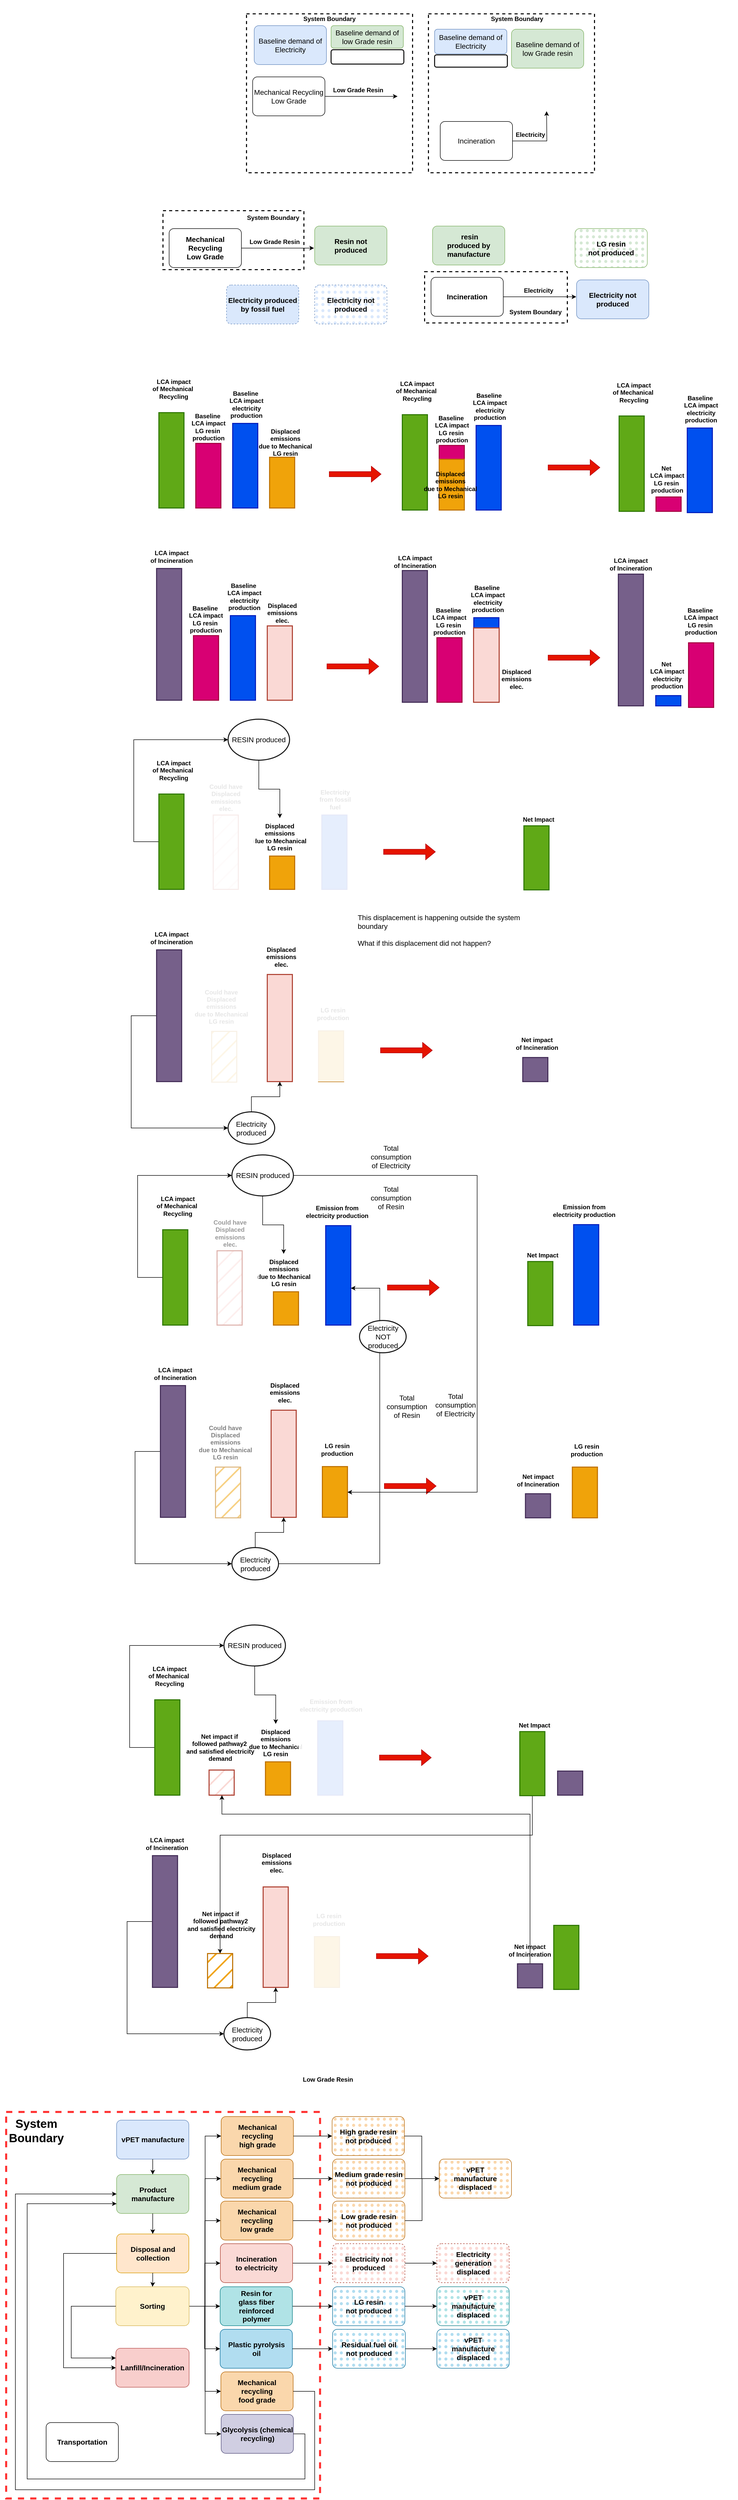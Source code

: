 <mxfile version="20.3.0" type="device"><diagram id="q9OpBVjG734yWOCeE5GI" name="Page-1"><mxGraphModel dx="2276" dy="767" grid="0" gridSize="10" guides="1" tooltips="1" connect="1" arrows="1" fold="1" page="1" pageScale="1" pageWidth="850" pageHeight="1100" math="0" shadow="0"><root><mxCell id="0"/><mxCell id="1" parent="0"/><mxCell id="LDV23ab6jjQLWHf4QRE6-1" value="" style="rounded=1;whiteSpace=wrap;html=1;dashed=1;arcSize=0;strokeWidth=2;" parent="1" vertex="1"><mxGeometry x="306" y="452" width="324" height="310" as="geometry"/></mxCell><mxCell id="LDV23ab6jjQLWHf4QRE6-2" value="System Boundary" style="text;html=1;strokeColor=none;fillColor=none;align=center;verticalAlign=middle;whiteSpace=wrap;rounded=0;dashed=1;fontStyle=1" parent="1" vertex="1"><mxGeometry x="397" y="425" width="142" height="74" as="geometry"/></mxCell><mxCell id="LDV23ab6jjQLWHf4QRE6-11" style="edgeStyle=orthogonalEdgeStyle;rounded=0;orthogonalLoop=1;jettySize=auto;html=1;fontSize=14;" parent="1" source="LDV23ab6jjQLWHf4QRE6-3" edge="1"><mxGeometry relative="1" as="geometry"><mxPoint x="600.69" y="613.0" as="targetPoint"/></mxGeometry></mxCell><mxCell id="LDV23ab6jjQLWHf4QRE6-3" value="Mechanical Recycling&lt;br style=&quot;font-size: 14px;&quot;&gt;Low Grade" style="rounded=1;whiteSpace=wrap;html=1;arcSize=12;fontSize=14;" parent="1" vertex="1"><mxGeometry x="318" y="575" width="141" height="76" as="geometry"/></mxCell><mxCell id="LDV23ab6jjQLWHf4QRE6-5" value="Baseline demand of Electricity" style="rounded=1;whiteSpace=wrap;html=1;arcSize=12;fontSize=14;fillColor=#dae8fc;strokeColor=#6c8ebf;" parent="1" vertex="1"><mxGeometry x="321" y="475" width="141" height="76" as="geometry"/></mxCell><mxCell id="LDV23ab6jjQLWHf4QRE6-6" value="Baseline demand of low Grade resin" style="rounded=1;whiteSpace=wrap;html=1;arcSize=12;fontSize=14;fillColor=#d5e8d4;strokeColor=#82b366;" parent="1" vertex="1"><mxGeometry x="471" y="475" width="141" height="44" as="geometry"/></mxCell><mxCell id="LDV23ab6jjQLWHf4QRE6-13" value="Low Grade Resin" style="text;html=1;strokeColor=none;fillColor=none;align=center;verticalAlign=middle;whiteSpace=wrap;rounded=0;dashed=1;fontStyle=1" parent="1" vertex="1"><mxGeometry x="453" y="564" width="142" height="74" as="geometry"/></mxCell><mxCell id="LDV23ab6jjQLWHf4QRE6-16" value="" style="rounded=1;whiteSpace=wrap;html=1;dashed=1;arcSize=0;strokeWidth=2;" parent="1" vertex="1"><mxGeometry x="661" y="452" width="324" height="310" as="geometry"/></mxCell><mxCell id="LDV23ab6jjQLWHf4QRE6-17" value="System Boundary" style="text;html=1;strokeColor=none;fillColor=none;align=center;verticalAlign=middle;whiteSpace=wrap;rounded=0;dashed=1;fontStyle=1" parent="1" vertex="1"><mxGeometry x="763" y="425" width="142" height="74" as="geometry"/></mxCell><mxCell id="LDV23ab6jjQLWHf4QRE6-28" style="edgeStyle=orthogonalEdgeStyle;rounded=0;orthogonalLoop=1;jettySize=auto;html=1;entryX=0.5;entryY=1;entryDx=0;entryDy=0;fontSize=14;" parent="1" source="LDV23ab6jjQLWHf4QRE6-21" edge="1"><mxGeometry relative="1" as="geometry"><mxPoint x="891.5" y="642" as="targetPoint"/></mxGeometry></mxCell><mxCell id="LDV23ab6jjQLWHf4QRE6-21" value="Incineration" style="rounded=1;whiteSpace=wrap;html=1;arcSize=12;fontSize=14;" parent="1" vertex="1"><mxGeometry x="684" y="662" width="141" height="76" as="geometry"/></mxCell><mxCell id="LDV23ab6jjQLWHf4QRE6-29" value="Electricity" style="text;html=1;strokeColor=none;fillColor=none;align=center;verticalAlign=middle;whiteSpace=wrap;rounded=0;dashed=1;fontStyle=1" parent="1" vertex="1"><mxGeometry x="789" y="651" width="142" height="74" as="geometry"/></mxCell><mxCell id="LDV23ab6jjQLWHf4QRE6-31" value="" style="rounded=1;whiteSpace=wrap;html=1;dashed=1;arcSize=0;strokeWidth=2;" parent="1" vertex="1"><mxGeometry x="143" y="836" width="275" height="115" as="geometry"/></mxCell><mxCell id="LDV23ab6jjQLWHf4QRE6-32" value="System Boundary" style="text;html=1;strokeColor=none;fillColor=none;align=center;verticalAlign=middle;whiteSpace=wrap;rounded=0;dashed=1;fontStyle=1" parent="1" vertex="1"><mxGeometry x="287" y="813" width="142" height="74" as="geometry"/></mxCell><mxCell id="LDV23ab6jjQLWHf4QRE6-33" style="edgeStyle=orthogonalEdgeStyle;rounded=0;orthogonalLoop=1;jettySize=auto;html=1;fontSize=14;" parent="1" source="LDV23ab6jjQLWHf4QRE6-34" edge="1"><mxGeometry relative="1" as="geometry"><mxPoint x="437.69" y="909" as="targetPoint"/></mxGeometry></mxCell><mxCell id="LDV23ab6jjQLWHf4QRE6-34" value="Mechanical Recycling&lt;br style=&quot;font-size: 14px;&quot;&gt;Low Grade" style="rounded=1;whiteSpace=wrap;html=1;arcSize=12;fontSize=14;fontStyle=1" parent="1" vertex="1"><mxGeometry x="155" y="871" width="141" height="76" as="geometry"/></mxCell><mxCell id="LDV23ab6jjQLWHf4QRE6-38" value="Resin not&lt;br&gt;produced" style="rounded=1;whiteSpace=wrap;html=1;arcSize=12;fontSize=14;fillColor=#d5e8d4;strokeColor=#82b366;fontStyle=1" parent="1" vertex="1"><mxGeometry x="439" y="866" width="141" height="76" as="geometry"/></mxCell><mxCell id="LDV23ab6jjQLWHf4QRE6-39" value="Low Grade Resin" style="text;html=1;strokeColor=none;fillColor=none;align=center;verticalAlign=middle;whiteSpace=wrap;rounded=0;dashed=1;fontStyle=1" parent="1" vertex="1"><mxGeometry x="290" y="860" width="142" height="74" as="geometry"/></mxCell><mxCell id="LDV23ab6jjQLWHf4QRE6-52" value="" style="rounded=1;whiteSpace=wrap;html=1;dashed=1;arcSize=0;strokeWidth=2;" parent="1" vertex="1"><mxGeometry x="653.5" y="955" width="278.5" height="100" as="geometry"/></mxCell><mxCell id="LDV23ab6jjQLWHf4QRE6-53" value="System Boundary" style="text;html=1;strokeColor=none;fillColor=none;align=center;verticalAlign=middle;whiteSpace=wrap;rounded=0;dashed=1;fontStyle=1" parent="1" vertex="1"><mxGeometry x="798.5" y="997" width="142" height="74" as="geometry"/></mxCell><mxCell id="LDV23ab6jjQLWHf4QRE6-56" style="edgeStyle=orthogonalEdgeStyle;rounded=0;orthogonalLoop=1;jettySize=auto;html=1;fontSize=14;" parent="1" source="LDV23ab6jjQLWHf4QRE6-57" edge="1"><mxGeometry relative="1" as="geometry"><mxPoint x="949.379" y="1004" as="targetPoint"/></mxGeometry></mxCell><mxCell id="LDV23ab6jjQLWHf4QRE6-57" value="Incineration" style="rounded=1;whiteSpace=wrap;html=1;arcSize=12;fontSize=14;fontStyle=1" parent="1" vertex="1"><mxGeometry x="666" y="966" width="141" height="76" as="geometry"/></mxCell><mxCell id="LDV23ab6jjQLWHf4QRE6-58" value="Electricity not produced" style="rounded=1;whiteSpace=wrap;html=1;arcSize=12;fontSize=14;fillColor=#dae8fc;strokeColor=#6c8ebf;fontStyle=1" parent="1" vertex="1"><mxGeometry x="950" y="971" width="141" height="76" as="geometry"/></mxCell><mxCell id="LDV23ab6jjQLWHf4QRE6-61" value="Electricity" style="text;html=1;strokeColor=none;fillColor=none;align=center;verticalAlign=middle;whiteSpace=wrap;rounded=0;dashed=1;fontStyle=1" parent="1" vertex="1"><mxGeometry x="805" y="955" width="142" height="74" as="geometry"/></mxCell><mxCell id="LDV23ab6jjQLWHf4QRE6-63" value="Electricity not produced" style="rounded=1;whiteSpace=wrap;html=1;arcSize=12;fontSize=14;fillColor=#dae8fc;strokeColor=#6c8ebf;dashed=1;fillStyle=dots;fontStyle=1" parent="1" vertex="1"><mxGeometry x="439" y="981" width="141" height="76" as="geometry"/></mxCell><mxCell id="LDV23ab6jjQLWHf4QRE6-64" value="LG resin&lt;br&gt;not produced" style="rounded=1;whiteSpace=wrap;html=1;arcSize=12;fontSize=14;fillColor=#d5e8d4;strokeColor=#82b366;fillStyle=dots;fontStyle=1" parent="1" vertex="1"><mxGeometry x="947" y="871" width="141" height="76" as="geometry"/></mxCell><mxCell id="LDV23ab6jjQLWHf4QRE6-65" value="Electricity produced by fossil fuel" style="rounded=1;whiteSpace=wrap;html=1;arcSize=12;fontSize=14;fillColor=#dae8fc;strokeColor=#6c8ebf;dashed=1;fillStyle=auto;fontStyle=1" parent="1" vertex="1"><mxGeometry x="267" y="981" width="141" height="76" as="geometry"/></mxCell><mxCell id="LDV23ab6jjQLWHf4QRE6-66" value="&amp;nbsp;resin&lt;br&gt;produced by manufacture" style="rounded=1;whiteSpace=wrap;html=1;arcSize=12;fontSize=14;fillColor=#d5e8d4;strokeColor=#82b366;fontStyle=1" parent="1" vertex="1"><mxGeometry x="669" y="866" width="141" height="76" as="geometry"/></mxCell><mxCell id="LDV23ab6jjQLWHf4QRE6-67" value="" style="rounded=0;whiteSpace=wrap;html=1;fillStyle=auto;strokeWidth=2;fontSize=14;fillColor=#60a917;fontColor=#ffffff;strokeColor=#2D7600;" parent="1" vertex="1"><mxGeometry x="135" y="1230" width="49" height="186" as="geometry"/></mxCell><mxCell id="LDV23ab6jjQLWHf4QRE6-68" value="" style="rounded=0;whiteSpace=wrap;html=1;fillStyle=auto;strokeWidth=2;fontSize=14;fillColor=#d80073;fontColor=#ffffff;strokeColor=#A50040;" parent="1" vertex="1"><mxGeometry x="207" y="1290" width="49" height="126" as="geometry"/></mxCell><mxCell id="LDV23ab6jjQLWHf4QRE6-69" value="" style="rounded=0;whiteSpace=wrap;html=1;fillStyle=auto;strokeWidth=2;fontSize=14;fillColor=#0050ef;fontColor=#ffffff;strokeColor=#001DBC;" parent="1" vertex="1"><mxGeometry x="279" y="1251" width="49" height="165" as="geometry"/></mxCell><mxCell id="LDV23ab6jjQLWHf4QRE6-70" value="" style="rounded=0;whiteSpace=wrap;html=1;fillStyle=auto;strokeWidth=2;fontSize=14;fillColor=#f0a30a;fontColor=#000000;strokeColor=#BD7000;" parent="1" vertex="1"><mxGeometry x="351" y="1317" width="49" height="99" as="geometry"/></mxCell><mxCell id="LDV23ab6jjQLWHf4QRE6-71" value="LCA impact&lt;br&gt;of Mechanical&amp;nbsp;&lt;br&gt;Recycling" style="text;html=1;strokeColor=none;fillColor=none;align=center;verticalAlign=middle;whiteSpace=wrap;rounded=0;dashed=1;fontStyle=1" parent="1" vertex="1"><mxGeometry x="93" y="1147" width="142" height="74" as="geometry"/></mxCell><mxCell id="LDV23ab6jjQLWHf4QRE6-72" value="Baseline&amp;nbsp;&lt;br&gt;LCA impact&lt;br&gt;LG resin&amp;nbsp;&lt;br&gt;production" style="text;html=1;strokeColor=none;fillColor=none;align=center;verticalAlign=middle;whiteSpace=wrap;rounded=0;dashed=1;fontStyle=1" parent="1" vertex="1"><mxGeometry x="160.5" y="1221" width="142" height="74" as="geometry"/></mxCell><mxCell id="LDV23ab6jjQLWHf4QRE6-73" value="Baseline&amp;nbsp;&lt;br&gt;LCA impact&lt;br&gt;electricity&lt;br&gt;production" style="text;html=1;strokeColor=none;fillColor=none;align=center;verticalAlign=middle;whiteSpace=wrap;rounded=0;dashed=1;fontStyle=1" parent="1" vertex="1"><mxGeometry x="235" y="1177" width="142" height="74" as="geometry"/></mxCell><mxCell id="LDV23ab6jjQLWHf4QRE6-74" value="Displaced&lt;br&gt;emissions&lt;br&gt;due to Mechanical&lt;br&gt;LG resin" style="text;html=1;strokeColor=none;fillColor=none;align=center;verticalAlign=middle;whiteSpace=wrap;rounded=0;dashed=1;fontStyle=1" parent="1" vertex="1"><mxGeometry x="311" y="1251" width="142" height="74" as="geometry"/></mxCell><mxCell id="LDV23ab6jjQLWHf4QRE6-75" value="" style="shape=flexArrow;endArrow=classic;html=1;rounded=0;fontSize=14;fillColor=#e51400;strokeColor=#B20000;" parent="1" edge="1"><mxGeometry width="50" height="50" relative="1" as="geometry"><mxPoint x="467" y="1350" as="sourcePoint"/><mxPoint x="569" y="1350" as="targetPoint"/></mxGeometry></mxCell><mxCell id="LDV23ab6jjQLWHf4QRE6-76" value="" style="rounded=0;whiteSpace=wrap;html=1;fillStyle=auto;strokeWidth=2;fontSize=14;fillColor=#60a917;fontColor=#ffffff;strokeColor=#2D7600;" parent="1" vertex="1"><mxGeometry x="610" y="1234" width="49" height="186" as="geometry"/></mxCell><mxCell id="LDV23ab6jjQLWHf4QRE6-77" value="" style="rounded=0;whiteSpace=wrap;html=1;fillStyle=auto;strokeWidth=2;fontSize=14;fillColor=#d80073;fontColor=#ffffff;strokeColor=#A50040;" parent="1" vertex="1"><mxGeometry x="682" y="1294" width="49" height="126" as="geometry"/></mxCell><mxCell id="LDV23ab6jjQLWHf4QRE6-78" value="" style="rounded=0;whiteSpace=wrap;html=1;fillStyle=auto;strokeWidth=2;fontSize=14;fillColor=#0050ef;fontColor=#ffffff;strokeColor=#001DBC;" parent="1" vertex="1"><mxGeometry x="754" y="1255" width="49" height="165" as="geometry"/></mxCell><mxCell id="LDV23ab6jjQLWHf4QRE6-79" value="" style="rounded=0;whiteSpace=wrap;html=1;fillStyle=auto;strokeWidth=2;fontSize=14;fillColor=#f0a30a;fontColor=#000000;strokeColor=#BD7000;" parent="1" vertex="1"><mxGeometry x="682" y="1321" width="49" height="99" as="geometry"/></mxCell><mxCell id="LDV23ab6jjQLWHf4QRE6-80" value="LCA impact&lt;br&gt;of Mechanical&amp;nbsp;&lt;br&gt;Recycling" style="text;html=1;strokeColor=none;fillColor=none;align=center;verticalAlign=middle;whiteSpace=wrap;rounded=0;dashed=1;fontStyle=1" parent="1" vertex="1"><mxGeometry x="568" y="1151" width="142" height="74" as="geometry"/></mxCell><mxCell id="LDV23ab6jjQLWHf4QRE6-81" value="Baseline&amp;nbsp;&lt;br&gt;LCA impact&lt;br&gt;LG resin&amp;nbsp;&lt;br&gt;production" style="text;html=1;strokeColor=none;fillColor=none;align=center;verticalAlign=middle;whiteSpace=wrap;rounded=0;dashed=1;fontStyle=1" parent="1" vertex="1"><mxGeometry x="635.5" y="1225" width="142" height="74" as="geometry"/></mxCell><mxCell id="LDV23ab6jjQLWHf4QRE6-82" value="Baseline&amp;nbsp;&lt;br&gt;LCA impact&lt;br&gt;electricity&lt;br&gt;production" style="text;html=1;strokeColor=none;fillColor=none;align=center;verticalAlign=middle;whiteSpace=wrap;rounded=0;dashed=1;fontStyle=1" parent="1" vertex="1"><mxGeometry x="710" y="1181" width="142" height="74" as="geometry"/></mxCell><mxCell id="LDV23ab6jjQLWHf4QRE6-83" value="Displaced&lt;br&gt;emissions&lt;br&gt;due to Mechanical&lt;br&gt;LG resin" style="text;html=1;strokeColor=none;fillColor=none;align=center;verticalAlign=middle;whiteSpace=wrap;rounded=0;dashed=1;fontStyle=1" parent="1" vertex="1"><mxGeometry x="633" y="1333.5" width="142" height="74" as="geometry"/></mxCell><mxCell id="LDV23ab6jjQLWHf4QRE6-84" value="" style="rounded=0;whiteSpace=wrap;html=1;fillStyle=auto;strokeWidth=2;fontSize=14;fillColor=#76608a;fontColor=#ffffff;strokeColor=#432D57;" parent="1" vertex="1"><mxGeometry x="130.5" y="1534" width="49" height="257" as="geometry"/></mxCell><mxCell id="LDV23ab6jjQLWHf4QRE6-85" value="" style="rounded=0;whiteSpace=wrap;html=1;fillStyle=auto;strokeWidth=2;fontSize=14;fillColor=#d80073;fontColor=#ffffff;strokeColor=#A50040;" parent="1" vertex="1"><mxGeometry x="202.5" y="1665" width="49" height="126" as="geometry"/></mxCell><mxCell id="LDV23ab6jjQLWHf4QRE6-86" value="" style="rounded=0;whiteSpace=wrap;html=1;fillStyle=auto;strokeWidth=2;fontSize=14;fillColor=#0050ef;fontColor=#ffffff;strokeColor=#001DBC;" parent="1" vertex="1"><mxGeometry x="274.5" y="1626" width="49" height="165" as="geometry"/></mxCell><mxCell id="LDV23ab6jjQLWHf4QRE6-87" value="" style="rounded=0;whiteSpace=wrap;html=1;fillStyle=auto;strokeWidth=2;fontSize=14;fillColor=#fad9d5;strokeColor=#ae4132;" parent="1" vertex="1"><mxGeometry x="346.5" y="1646" width="49" height="145" as="geometry"/></mxCell><mxCell id="LDV23ab6jjQLWHf4QRE6-88" value="LCA impact&lt;br&gt;of Incineration" style="text;html=1;strokeColor=none;fillColor=none;align=center;verticalAlign=middle;whiteSpace=wrap;rounded=0;dashed=1;fontStyle=1" parent="1" vertex="1"><mxGeometry x="88.5" y="1474" width="142" height="74" as="geometry"/></mxCell><mxCell id="LDV23ab6jjQLWHf4QRE6-89" value="Baseline&amp;nbsp;&lt;br&gt;LCA impact&lt;br&gt;LG resin&amp;nbsp;&lt;br&gt;production" style="text;html=1;strokeColor=none;fillColor=none;align=center;verticalAlign=middle;whiteSpace=wrap;rounded=0;dashed=1;fontStyle=1" parent="1" vertex="1"><mxGeometry x="156" y="1596" width="142" height="74" as="geometry"/></mxCell><mxCell id="LDV23ab6jjQLWHf4QRE6-90" value="Baseline&amp;nbsp;&lt;br&gt;LCA impact&lt;br&gt;electricity&lt;br&gt;production" style="text;html=1;strokeColor=none;fillColor=none;align=center;verticalAlign=middle;whiteSpace=wrap;rounded=0;dashed=1;fontStyle=1" parent="1" vertex="1"><mxGeometry x="230.5" y="1552" width="142" height="74" as="geometry"/></mxCell><mxCell id="LDV23ab6jjQLWHf4QRE6-91" value="Displaced&lt;br&gt;emissions&lt;br&gt;elec." style="text;html=1;strokeColor=none;fillColor=none;align=center;verticalAlign=middle;whiteSpace=wrap;rounded=0;dashed=1;fontStyle=1" parent="1" vertex="1"><mxGeometry x="304.5" y="1584" width="142" height="74" as="geometry"/></mxCell><mxCell id="LDV23ab6jjQLWHf4QRE6-92" value="" style="shape=flexArrow;endArrow=classic;html=1;rounded=0;fontSize=14;fillColor=#e51400;strokeColor=#B20000;" parent="1" edge="1"><mxGeometry width="50" height="50" relative="1" as="geometry"><mxPoint x="462.5" y="1725" as="sourcePoint"/><mxPoint x="564.5" y="1725" as="targetPoint"/></mxGeometry></mxCell><mxCell id="LDV23ab6jjQLWHf4QRE6-94" value="" style="rounded=0;whiteSpace=wrap;html=1;fillStyle=auto;strokeWidth=2;fontSize=14;fillColor=#d80073;fontColor=#ffffff;strokeColor=#A50040;" parent="1" vertex="1"><mxGeometry x="677.5" y="1669" width="49" height="126" as="geometry"/></mxCell><mxCell id="LDV23ab6jjQLWHf4QRE6-95" value="" style="rounded=0;whiteSpace=wrap;html=1;fillStyle=auto;strokeWidth=2;fontSize=14;fillColor=#0050ef;fontColor=#ffffff;strokeColor=#001DBC;" parent="1" vertex="1"><mxGeometry x="749.5" y="1630" width="49" height="165" as="geometry"/></mxCell><mxCell id="LDV23ab6jjQLWHf4QRE6-98" value="Baseline&amp;nbsp;&lt;br&gt;LCA impact&lt;br&gt;LG resin&amp;nbsp;&lt;br&gt;production" style="text;html=1;strokeColor=none;fillColor=none;align=center;verticalAlign=middle;whiteSpace=wrap;rounded=0;dashed=1;fontStyle=1" parent="1" vertex="1"><mxGeometry x="631" y="1600" width="142" height="74" as="geometry"/></mxCell><mxCell id="LDV23ab6jjQLWHf4QRE6-99" value="Baseline&amp;nbsp;&lt;br&gt;LCA impact&lt;br&gt;electricity&lt;br&gt;production" style="text;html=1;strokeColor=none;fillColor=none;align=center;verticalAlign=middle;whiteSpace=wrap;rounded=0;dashed=1;fontStyle=1" parent="1" vertex="1"><mxGeometry x="705.5" y="1556" width="142" height="74" as="geometry"/></mxCell><mxCell id="LDV23ab6jjQLWHf4QRE6-101" value="" style="rounded=0;whiteSpace=wrap;html=1;fillStyle=auto;strokeWidth=2;fontSize=14;fillColor=#76608a;fontColor=#ffffff;strokeColor=#432D57;" parent="1" vertex="1"><mxGeometry x="610" y="1538" width="49" height="257" as="geometry"/></mxCell><mxCell id="LDV23ab6jjQLWHf4QRE6-102" value="LCA impact&lt;br&gt;of Incineration" style="text;html=1;strokeColor=none;fillColor=none;align=center;verticalAlign=middle;whiteSpace=wrap;rounded=0;dashed=1;fontStyle=1" parent="1" vertex="1"><mxGeometry x="563.5" y="1484" width="142" height="74" as="geometry"/></mxCell><mxCell id="LDV23ab6jjQLWHf4QRE6-104" value="Displaced&lt;br&gt;emissions&lt;br&gt;elec." style="text;html=1;strokeColor=none;fillColor=none;align=center;verticalAlign=middle;whiteSpace=wrap;rounded=0;dashed=1;fontStyle=1" parent="1" vertex="1"><mxGeometry x="762" y="1713" width="142" height="74" as="geometry"/></mxCell><mxCell id="LDV23ab6jjQLWHf4QRE6-105" value="" style="rounded=0;whiteSpace=wrap;html=1;fillStyle=auto;strokeWidth=2;fontSize=14;fillColor=#60a917;fontColor=#ffffff;strokeColor=#2D7600;" parent="1" vertex="1"><mxGeometry x="1033" y="1236.5" width="49" height="186" as="geometry"/></mxCell><mxCell id="LDV23ab6jjQLWHf4QRE6-106" value="" style="rounded=0;whiteSpace=wrap;html=1;fillStyle=auto;strokeWidth=2;fontSize=14;fillColor=#d80073;fontColor=#ffffff;strokeColor=#A50040;" parent="1" vertex="1"><mxGeometry x="1105" y="1394.5" width="49" height="28" as="geometry"/></mxCell><mxCell id="LDV23ab6jjQLWHf4QRE6-109" value="LCA impact&lt;br&gt;of Mechanical&amp;nbsp;&lt;br&gt;Recycling" style="text;html=1;strokeColor=none;fillColor=none;align=center;verticalAlign=middle;whiteSpace=wrap;rounded=0;dashed=1;fontStyle=1" parent="1" vertex="1"><mxGeometry x="991" y="1153.5" width="142" height="74" as="geometry"/></mxCell><mxCell id="LDV23ab6jjQLWHf4QRE6-110" value="Net&amp;nbsp;&lt;br&gt;LCA impact&lt;br&gt;LG resin&amp;nbsp;&lt;br&gt;production" style="text;html=1;strokeColor=none;fillColor=none;align=center;verticalAlign=middle;whiteSpace=wrap;rounded=0;dashed=1;fontStyle=1" parent="1" vertex="1"><mxGeometry x="1056" y="1322.5" width="142" height="74" as="geometry"/></mxCell><mxCell id="LDV23ab6jjQLWHf4QRE6-113" value="" style="shape=flexArrow;endArrow=classic;html=1;rounded=0;fontSize=14;fillColor=#e51400;strokeColor=#B20000;" parent="1" edge="1"><mxGeometry width="50" height="50" relative="1" as="geometry"><mxPoint x="894" y="1337" as="sourcePoint"/><mxPoint x="996" y="1337" as="targetPoint"/></mxGeometry></mxCell><mxCell id="LDV23ab6jjQLWHf4QRE6-114" value="" style="shape=flexArrow;endArrow=classic;html=1;rounded=0;fontSize=14;fillColor=#e51400;strokeColor=#B20000;" parent="1" edge="1"><mxGeometry width="50" height="50" relative="1" as="geometry"><mxPoint x="894" y="1708" as="sourcePoint"/><mxPoint x="996" y="1708" as="targetPoint"/></mxGeometry></mxCell><mxCell id="LDV23ab6jjQLWHf4QRE6-116" value="" style="rounded=0;whiteSpace=wrap;html=1;fillStyle=auto;strokeWidth=2;fontSize=14;fillColor=#0050ef;fontColor=#ffffff;strokeColor=#001DBC;" parent="1" vertex="1"><mxGeometry x="1104.5" y="1782" width="49" height="20" as="geometry"/></mxCell><mxCell id="LDV23ab6jjQLWHf4QRE6-118" value="Net&amp;nbsp;&lt;br&gt;LCA impact&lt;br&gt;electricity&lt;br&gt;production" style="text;html=1;strokeColor=none;fillColor=none;align=center;verticalAlign=middle;whiteSpace=wrap;rounded=0;dashed=1;fontStyle=1" parent="1" vertex="1"><mxGeometry x="1056" y="1705" width="142" height="74" as="geometry"/></mxCell><mxCell id="LDV23ab6jjQLWHf4QRE6-119" value="" style="rounded=0;whiteSpace=wrap;html=1;fillStyle=auto;strokeWidth=2;fontSize=14;fillColor=#76608a;fontColor=#ffffff;strokeColor=#432D57;" parent="1" vertex="1"><mxGeometry x="1031.5" y="1545" width="49" height="257" as="geometry"/></mxCell><mxCell id="LDV23ab6jjQLWHf4QRE6-120" value="LCA impact&lt;br&gt;of Incineration" style="text;html=1;strokeColor=none;fillColor=none;align=center;verticalAlign=middle;whiteSpace=wrap;rounded=0;dashed=1;fontStyle=1" parent="1" vertex="1"><mxGeometry x="985" y="1489" width="142" height="74" as="geometry"/></mxCell><mxCell id="LDV23ab6jjQLWHf4QRE6-124" value="" style="rounded=0;whiteSpace=wrap;html=1;fillStyle=auto;strokeWidth=2;fontSize=14;fillColor=#fad9d5;strokeColor=#ae4132;" parent="1" vertex="1"><mxGeometry x="749" y="1650" width="50" height="145" as="geometry"/></mxCell><mxCell id="LDV23ab6jjQLWHf4QRE6-223" style="edgeStyle=orthogonalEdgeStyle;rounded=0;orthogonalLoop=1;jettySize=auto;html=1;fontSize=14;" parent="1" source="LDV23ab6jjQLWHf4QRE6-125" target="LDV23ab6jjQLWHf4QRE6-221" edge="1"><mxGeometry relative="1" as="geometry"><Array as="points"><mxPoint x="86" y="2067"/><mxPoint x="86" y="1868"/></Array></mxGeometry></mxCell><mxCell id="LDV23ab6jjQLWHf4QRE6-125" value="" style="rounded=0;whiteSpace=wrap;html=1;fillStyle=auto;strokeWidth=2;fontSize=14;fillColor=#60a917;fontColor=#ffffff;strokeColor=#2D7600;" parent="1" vertex="1"><mxGeometry x="135" y="1974" width="49" height="186" as="geometry"/></mxCell><mxCell id="LDV23ab6jjQLWHf4QRE6-128" value="" style="rounded=0;whiteSpace=wrap;html=1;fillStyle=auto;strokeWidth=2;fontSize=14;fillColor=#f0a30a;fontColor=#000000;strokeColor=#BD7000;" parent="1" vertex="1"><mxGeometry x="351" y="2095" width="49" height="65" as="geometry"/></mxCell><mxCell id="LDV23ab6jjQLWHf4QRE6-129" value="LCA impact&lt;br&gt;of Mechanical&amp;nbsp;&lt;br&gt;Recycling" style="text;html=1;strokeColor=none;fillColor=none;align=center;verticalAlign=middle;whiteSpace=wrap;rounded=0;dashed=1;fontStyle=1" parent="1" vertex="1"><mxGeometry x="93" y="1891" width="142" height="74" as="geometry"/></mxCell><mxCell id="LDV23ab6jjQLWHf4QRE6-132" value="Displaced&lt;br&gt;emissions&lt;br&gt;due to Mechanical&lt;br&gt;LG resin" style="text;html=1;strokeColor=none;fillColor=none;align=center;verticalAlign=middle;whiteSpace=wrap;rounded=0;dashed=1;fontStyle=1" parent="1" vertex="1"><mxGeometry x="300" y="2021" width="142" height="74" as="geometry"/></mxCell><mxCell id="LDV23ab6jjQLWHf4QRE6-133" value="" style="shape=flexArrow;endArrow=classic;html=1;rounded=0;fontSize=14;fillColor=#e51400;strokeColor=#B20000;" parent="1" edge="1"><mxGeometry width="50" height="50" relative="1" as="geometry"><mxPoint x="573" y="2086.79" as="sourcePoint"/><mxPoint x="675" y="2086.79" as="targetPoint"/></mxGeometry></mxCell><mxCell id="LDV23ab6jjQLWHf4QRE6-224" style="edgeStyle=orthogonalEdgeStyle;rounded=0;orthogonalLoop=1;jettySize=auto;html=1;entryX=0;entryY=0.5;entryDx=0;entryDy=0;fontSize=14;" parent="1" source="LDV23ab6jjQLWHf4QRE6-142" target="LDV23ab6jjQLWHf4QRE6-222" edge="1"><mxGeometry relative="1" as="geometry"><Array as="points"><mxPoint x="81" y="2407"/><mxPoint x="81" y="2626"/></Array></mxGeometry></mxCell><mxCell id="LDV23ab6jjQLWHf4QRE6-142" value="" style="rounded=0;whiteSpace=wrap;html=1;fillStyle=auto;strokeWidth=2;fontSize=14;fillColor=#76608a;fontColor=#ffffff;strokeColor=#432D57;" parent="1" vertex="1"><mxGeometry x="130.5" y="2278" width="49" height="257" as="geometry"/></mxCell><mxCell id="LDV23ab6jjQLWHf4QRE6-145" value="" style="rounded=0;whiteSpace=wrap;html=1;fillStyle=auto;strokeWidth=2;fontSize=14;fillColor=#fad9d5;strokeColor=#ae4132;" parent="1" vertex="1"><mxGeometry x="346.5" y="2326" width="49" height="209" as="geometry"/></mxCell><mxCell id="LDV23ab6jjQLWHf4QRE6-146" value="LCA impact&lt;br&gt;of Incineration" style="text;html=1;strokeColor=none;fillColor=none;align=center;verticalAlign=middle;whiteSpace=wrap;rounded=0;dashed=1;fontStyle=1" parent="1" vertex="1"><mxGeometry x="88.5" y="2218" width="142" height="74" as="geometry"/></mxCell><mxCell id="LDV23ab6jjQLWHf4QRE6-149" value="Displaced&lt;br&gt;emissions&lt;br&gt;elec." style="text;html=1;strokeColor=none;fillColor=none;align=center;verticalAlign=middle;whiteSpace=wrap;rounded=0;dashed=1;fontStyle=1" parent="1" vertex="1"><mxGeometry x="302.5" y="2255" width="142" height="74" as="geometry"/></mxCell><mxCell id="LDV23ab6jjQLWHf4QRE6-150" value="" style="shape=flexArrow;endArrow=classic;html=1;rounded=0;fontSize=14;fillColor=#e51400;strokeColor=#B20000;" parent="1" edge="1"><mxGeometry width="50" height="50" relative="1" as="geometry"><mxPoint x="567.0" y="2474" as="sourcePoint"/><mxPoint x="669" y="2474" as="targetPoint"/></mxGeometry></mxCell><mxCell id="LDV23ab6jjQLWHf4QRE6-169" value="&amp;nbsp;" style="rounded=0;whiteSpace=wrap;html=1;fillStyle=hatch;strokeWidth=2;fontSize=14;fillColor=#fad9d5;strokeColor=#ae4132;" parent="1" vertex="1"><mxGeometry x="241" y="2015" width="49" height="145" as="geometry"/></mxCell><mxCell id="LDV23ab6jjQLWHf4QRE6-170" value="Could have&lt;br&gt;Displaced&lt;br&gt;emissions&lt;br&gt;elec." style="text;html=1;strokeColor=none;fillColor=none;align=center;verticalAlign=middle;whiteSpace=wrap;rounded=0;dashed=1;fontStyle=1" parent="1" vertex="1"><mxGeometry x="195" y="1944" width="142" height="74" as="geometry"/></mxCell><mxCell id="LDV23ab6jjQLWHf4QRE6-172" value="Could have&lt;br&gt;Displaced&lt;br&gt;emissions&lt;br&gt;due to Mechanical&lt;br&gt;LG resin" style="text;html=1;strokeColor=none;fillColor=none;align=center;verticalAlign=middle;whiteSpace=wrap;rounded=0;dashed=1;fontStyle=1" parent="1" vertex="1"><mxGeometry x="186" y="2352" width="142" height="74" as="geometry"/></mxCell><mxCell id="LDV23ab6jjQLWHf4QRE6-179" value="" style="rounded=0;whiteSpace=wrap;html=1;fillStyle=auto;strokeWidth=2;fontSize=14;fillColor=#0050ef;strokeColor=#001DBC;fontColor=#ffffff;" parent="1" vertex="1"><mxGeometry x="453" y="2015" width="49" height="145" as="geometry"/></mxCell><mxCell id="LDV23ab6jjQLWHf4QRE6-180" value="Electricity&lt;br&gt;from fossil&lt;br&gt;fuel" style="text;html=1;strokeColor=none;fillColor=none;align=center;verticalAlign=middle;whiteSpace=wrap;rounded=0;dashed=1;fontStyle=1" parent="1" vertex="1"><mxGeometry x="408" y="1948" width="142" height="74" as="geometry"/></mxCell><mxCell id="LDV23ab6jjQLWHf4QRE6-182" value="LG resin&lt;br&gt;production" style="text;html=1;strokeColor=none;fillColor=none;align=center;verticalAlign=middle;whiteSpace=wrap;rounded=0;dashed=1;fontStyle=1" parent="1" vertex="1"><mxGeometry x="404" y="2366" width="142" height="74" as="geometry"/></mxCell><mxCell id="LDV23ab6jjQLWHf4QRE6-183" value="" style="rounded=0;whiteSpace=wrap;html=1;fillStyle=auto;strokeWidth=2;fontSize=14;fillColor=#f0a30a;fontColor=#000000;strokeColor=#BD7000;" parent="1" vertex="1"><mxGeometry x="446.5" y="2436" width="49" height="99" as="geometry"/></mxCell><mxCell id="LDV23ab6jjQLWHf4QRE6-184" value="" style="rounded=0;whiteSpace=wrap;html=1;fillStyle=hatch;strokeWidth=2;fontSize=14;fillColor=#f0a30a;fontColor=#000000;strokeColor=#BD7000;" parent="1" vertex="1"><mxGeometry x="238" y="2437" width="49" height="99" as="geometry"/></mxCell><mxCell id="LDV23ab6jjQLWHf4QRE6-186" value="Baseline demand of Electricity" style="rounded=1;whiteSpace=wrap;html=1;arcSize=12;fontSize=14;fillColor=#dae8fc;strokeColor=#6c8ebf;" parent="1" vertex="1"><mxGeometry x="673" y="482" width="141" height="48" as="geometry"/></mxCell><mxCell id="LDV23ab6jjQLWHf4QRE6-187" value="Baseline demand of low Grade resin" style="rounded=1;whiteSpace=wrap;html=1;arcSize=12;fontSize=14;fillColor=#d5e8d4;strokeColor=#82b366;" parent="1" vertex="1"><mxGeometry x="823" y="482" width="141" height="76" as="geometry"/></mxCell><mxCell id="LDV23ab6jjQLWHf4QRE6-189" value="" style="rounded=0;whiteSpace=wrap;html=1;fillStyle=auto;strokeWidth=2;fontSize=14;opacity=90;strokeColor=none;" parent="1" vertex="1"><mxGeometry x="434" y="1938" width="124" height="226" as="geometry"/></mxCell><mxCell id="LDV23ab6jjQLWHf4QRE6-190" value="" style="rounded=0;whiteSpace=wrap;html=1;fillStyle=auto;strokeWidth=2;fontSize=14;opacity=90;strokeColor=none;" parent="1" vertex="1"><mxGeometry x="199.5" y="1936" width="124" height="226" as="geometry"/></mxCell><mxCell id="LDV23ab6jjQLWHf4QRE6-191" value="" style="rounded=0;whiteSpace=wrap;html=1;fillStyle=auto;strokeWidth=2;fontSize=14;opacity=90;strokeColor=none;" parent="1" vertex="1"><mxGeometry x="204" y="2313" width="124" height="226" as="geometry"/></mxCell><mxCell id="LDV23ab6jjQLWHf4QRE6-192" value="" style="rounded=0;whiteSpace=wrap;html=1;fillStyle=auto;strokeWidth=2;fontSize=14;opacity=90;strokeColor=none;" parent="1" vertex="1"><mxGeometry x="425" y="2309" width="124" height="226" as="geometry"/></mxCell><mxCell id="LDV23ab6jjQLWHf4QRE6-193" value="" style="rounded=1;whiteSpace=wrap;html=1;fillStyle=auto;strokeWidth=2;fontSize=14;fillColor=default;gradientColor=none;opacity=90;" parent="1" vertex="1"><mxGeometry x="471" y="522" width="142" height="28" as="geometry"/></mxCell><mxCell id="LDV23ab6jjQLWHf4QRE6-195" value="" style="rounded=1;whiteSpace=wrap;html=1;fillStyle=auto;strokeWidth=2;fontSize=14;fillColor=default;gradientColor=none;opacity=90;" parent="1" vertex="1"><mxGeometry x="673" y="532" width="142" height="24" as="geometry"/></mxCell><mxCell id="LDV23ab6jjQLWHf4QRE6-214" value="This displacement is happening outside the system boundary&lt;br&gt;&lt;br&gt;What if this displacement did not happen?" style="text;html=1;strokeColor=none;fillColor=none;align=left;verticalAlign=middle;whiteSpace=wrap;rounded=0;fillStyle=auto;strokeWidth=2;fontSize=14;opacity=90;" parent="1" vertex="1"><mxGeometry x="521" y="2225" width="331" height="30" as="geometry"/></mxCell><mxCell id="LDV23ab6jjQLWHf4QRE6-215" value="" style="rounded=0;whiteSpace=wrap;html=1;fillStyle=auto;strokeWidth=2;fontSize=14;fillColor=#60a917;fontColor=#ffffff;strokeColor=#2D7600;" parent="1" vertex="1"><mxGeometry x="847.25" y="2036" width="49" height="125" as="geometry"/></mxCell><mxCell id="LDV23ab6jjQLWHf4QRE6-216" value="" style="rounded=0;whiteSpace=wrap;html=1;fillStyle=auto;strokeWidth=2;fontSize=14;fillColor=#76608a;fontColor=#ffffff;strokeColor=#432D57;" parent="1" vertex="1"><mxGeometry x="845" y="2488" width="49" height="47" as="geometry"/></mxCell><mxCell id="LDV23ab6jjQLWHf4QRE6-217" value="Net Impact" style="text;html=1;strokeColor=none;fillColor=none;align=center;verticalAlign=middle;whiteSpace=wrap;rounded=0;dashed=1;fontStyle=1" parent="1" vertex="1"><mxGeometry x="805" y="1987" width="142" height="74" as="geometry"/></mxCell><mxCell id="LDV23ab6jjQLWHf4QRE6-218" value="Net impact&lt;br&gt;of Incineration" style="text;html=1;strokeColor=none;fillColor=none;align=center;verticalAlign=middle;whiteSpace=wrap;rounded=0;dashed=1;fontStyle=1" parent="1" vertex="1"><mxGeometry x="802.25" y="2424" width="142" height="74" as="geometry"/></mxCell><mxCell id="LDV23ab6jjQLWHf4QRE6-225" style="edgeStyle=orthogonalEdgeStyle;rounded=0;orthogonalLoop=1;jettySize=auto;html=1;fontSize=14;" parent="1" source="LDV23ab6jjQLWHf4QRE6-221" target="LDV23ab6jjQLWHf4QRE6-132" edge="1"><mxGeometry relative="1" as="geometry"/></mxCell><mxCell id="LDV23ab6jjQLWHf4QRE6-221" value="RESIN produced" style="ellipse;whiteSpace=wrap;html=1;fillStyle=auto;strokeWidth=2;fontSize=14;fillColor=default;gradientColor=none;opacity=90;" parent="1" vertex="1"><mxGeometry x="270" y="1828" width="120" height="80" as="geometry"/></mxCell><mxCell id="LDV23ab6jjQLWHf4QRE6-226" style="edgeStyle=orthogonalEdgeStyle;rounded=0;orthogonalLoop=1;jettySize=auto;html=1;entryX=0.5;entryY=1;entryDx=0;entryDy=0;fontSize=14;" parent="1" source="LDV23ab6jjQLWHf4QRE6-222" target="LDV23ab6jjQLWHf4QRE6-145" edge="1"><mxGeometry relative="1" as="geometry"/></mxCell><mxCell id="LDV23ab6jjQLWHf4QRE6-222" value="Electricity&lt;br&gt;produced" style="ellipse;whiteSpace=wrap;html=1;fillStyle=auto;strokeWidth=2;fontSize=14;fillColor=default;gradientColor=none;opacity=90;" parent="1" vertex="1"><mxGeometry x="270" y="2594" width="91" height="63" as="geometry"/></mxCell><mxCell id="LDV23ab6jjQLWHf4QRE6-227" style="edgeStyle=orthogonalEdgeStyle;rounded=0;orthogonalLoop=1;jettySize=auto;html=1;fontSize=14;" parent="1" source="LDV23ab6jjQLWHf4QRE6-228" target="LDV23ab6jjQLWHf4QRE6-257" edge="1"><mxGeometry relative="1" as="geometry"><Array as="points"><mxPoint x="93.5" y="2917"/><mxPoint x="93.5" y="2718"/></Array></mxGeometry></mxCell><mxCell id="LDV23ab6jjQLWHf4QRE6-228" value="" style="rounded=0;whiteSpace=wrap;html=1;fillStyle=auto;strokeWidth=2;fontSize=14;fillColor=#60a917;fontColor=#ffffff;strokeColor=#2D7600;" parent="1" vertex="1"><mxGeometry x="142.5" y="2824" width="49" height="186" as="geometry"/></mxCell><mxCell id="LDV23ab6jjQLWHf4QRE6-229" value="" style="rounded=0;whiteSpace=wrap;html=1;fillStyle=auto;strokeWidth=2;fontSize=14;fillColor=#f0a30a;fontColor=#000000;strokeColor=#BD7000;" parent="1" vertex="1"><mxGeometry x="358.5" y="2945" width="49" height="65" as="geometry"/></mxCell><mxCell id="LDV23ab6jjQLWHf4QRE6-230" value="LCA impact&lt;br&gt;of Mechanical&amp;nbsp;&lt;br&gt;Recycling" style="text;html=1;strokeColor=none;fillColor=none;align=center;verticalAlign=middle;whiteSpace=wrap;rounded=0;dashed=1;fontStyle=1" parent="1" vertex="1"><mxGeometry x="100.5" y="2741" width="142" height="74" as="geometry"/></mxCell><mxCell id="LDV23ab6jjQLWHf4QRE6-231" value="Displaced&lt;br&gt;emissions&lt;br&gt;due to Mechanical&lt;br&gt;LG resin" style="text;html=1;strokeColor=none;fillColor=none;align=center;verticalAlign=middle;whiteSpace=wrap;rounded=0;dashed=1;fontStyle=1" parent="1" vertex="1"><mxGeometry x="307.5" y="2871" width="142" height="74" as="geometry"/></mxCell><mxCell id="LDV23ab6jjQLWHf4QRE6-232" value="" style="shape=flexArrow;endArrow=classic;html=1;rounded=0;fontSize=14;fillColor=#e51400;strokeColor=#B20000;" parent="1" edge="1"><mxGeometry width="50" height="50" relative="1" as="geometry"><mxPoint x="580.5" y="2936.79" as="sourcePoint"/><mxPoint x="682.5" y="2936.79" as="targetPoint"/></mxGeometry></mxCell><mxCell id="LDV23ab6jjQLWHf4QRE6-233" style="edgeStyle=orthogonalEdgeStyle;rounded=0;orthogonalLoop=1;jettySize=auto;html=1;entryX=0;entryY=0.5;entryDx=0;entryDy=0;fontSize=14;" parent="1" source="LDV23ab6jjQLWHf4QRE6-234" target="LDV23ab6jjQLWHf4QRE6-259" edge="1"><mxGeometry relative="1" as="geometry"><Array as="points"><mxPoint x="88.5" y="3257"/><mxPoint x="88.5" y="3476"/></Array></mxGeometry></mxCell><mxCell id="LDV23ab6jjQLWHf4QRE6-234" value="" style="rounded=0;whiteSpace=wrap;html=1;fillStyle=auto;strokeWidth=2;fontSize=14;fillColor=#76608a;fontColor=#ffffff;strokeColor=#432D57;" parent="1" vertex="1"><mxGeometry x="138" y="3128" width="49" height="257" as="geometry"/></mxCell><mxCell id="LDV23ab6jjQLWHf4QRE6-235" value="" style="rounded=0;whiteSpace=wrap;html=1;fillStyle=auto;strokeWidth=2;fontSize=14;fillColor=#fad9d5;strokeColor=#ae4132;" parent="1" vertex="1"><mxGeometry x="354" y="3176" width="49" height="209" as="geometry"/></mxCell><mxCell id="LDV23ab6jjQLWHf4QRE6-236" value="LCA impact&lt;br&gt;of Incineration" style="text;html=1;strokeColor=none;fillColor=none;align=center;verticalAlign=middle;whiteSpace=wrap;rounded=0;dashed=1;fontStyle=1" parent="1" vertex="1"><mxGeometry x="96" y="3068" width="142" height="74" as="geometry"/></mxCell><mxCell id="LDV23ab6jjQLWHf4QRE6-237" value="Displaced&lt;br&gt;emissions&lt;br&gt;elec." style="text;html=1;strokeColor=none;fillColor=none;align=center;verticalAlign=middle;whiteSpace=wrap;rounded=0;dashed=1;fontStyle=1" parent="1" vertex="1"><mxGeometry x="310" y="3105" width="142" height="74" as="geometry"/></mxCell><mxCell id="LDV23ab6jjQLWHf4QRE6-238" value="" style="shape=flexArrow;endArrow=classic;html=1;rounded=0;fontSize=14;fillColor=#e51400;strokeColor=#B20000;" parent="1" edge="1"><mxGeometry width="50" height="50" relative="1" as="geometry"><mxPoint x="574.5" y="3324" as="sourcePoint"/><mxPoint x="676.5" y="3324" as="targetPoint"/></mxGeometry></mxCell><mxCell id="LDV23ab6jjQLWHf4QRE6-239" value="&amp;nbsp;" style="rounded=0;whiteSpace=wrap;html=1;fillStyle=hatch;strokeWidth=2;fontSize=14;fillColor=#fad9d5;strokeColor=#ae4132;" parent="1" vertex="1"><mxGeometry x="248.5" y="2865" width="49" height="145" as="geometry"/></mxCell><mxCell id="LDV23ab6jjQLWHf4QRE6-240" value="Could have&lt;br&gt;Displaced&lt;br&gt;emissions&lt;br&gt;elec." style="text;html=1;strokeColor=none;fillColor=none;align=center;verticalAlign=middle;whiteSpace=wrap;rounded=0;dashed=1;fontStyle=1" parent="1" vertex="1"><mxGeometry x="202.5" y="2794" width="142" height="74" as="geometry"/></mxCell><mxCell id="LDV23ab6jjQLWHf4QRE6-241" value="Could have&lt;br&gt;Displaced&lt;br&gt;emissions&lt;br&gt;due to Mechanical&lt;br&gt;LG resin" style="text;html=1;strokeColor=none;fillColor=none;align=center;verticalAlign=middle;whiteSpace=wrap;rounded=0;dashed=1;fontStyle=1" parent="1" vertex="1"><mxGeometry x="193.5" y="3202" width="142" height="74" as="geometry"/></mxCell><mxCell id="LDV23ab6jjQLWHf4QRE6-242" value="" style="rounded=0;whiteSpace=wrap;html=1;fillStyle=auto;strokeWidth=2;fontSize=14;fillColor=#0050ef;strokeColor=#001DBC;fontColor=#ffffff;" parent="1" vertex="1"><mxGeometry x="460.5" y="2816" width="49" height="194" as="geometry"/></mxCell><mxCell id="LDV23ab6jjQLWHf4QRE6-243" value="Emission from electricity production" style="text;html=1;strokeColor=none;fillColor=none;align=center;verticalAlign=middle;whiteSpace=wrap;rounded=0;dashed=1;fontStyle=1" parent="1" vertex="1"><mxGeometry x="411.5" y="2752" width="142" height="74" as="geometry"/></mxCell><mxCell id="LDV23ab6jjQLWHf4QRE6-244" value="LG resin&lt;br&gt;production" style="text;html=1;strokeColor=none;fillColor=none;align=center;verticalAlign=middle;whiteSpace=wrap;rounded=0;dashed=1;fontStyle=1" parent="1" vertex="1"><mxGeometry x="411.5" y="3216" width="142" height="74" as="geometry"/></mxCell><mxCell id="LDV23ab6jjQLWHf4QRE6-245" value="" style="rounded=0;whiteSpace=wrap;html=1;fillStyle=auto;strokeWidth=2;fontSize=14;fillColor=#f0a30a;fontColor=#000000;strokeColor=#BD7000;" parent="1" vertex="1"><mxGeometry x="454" y="3286" width="49" height="99" as="geometry"/></mxCell><mxCell id="LDV23ab6jjQLWHf4QRE6-246" value="" style="rounded=0;whiteSpace=wrap;html=1;fillStyle=hatch;strokeWidth=2;fontSize=14;fillColor=#f0a30a;fontColor=#000000;strokeColor=#BD7000;" parent="1" vertex="1"><mxGeometry x="245.5" y="3287" width="49" height="99" as="geometry"/></mxCell><mxCell id="LDV23ab6jjQLWHf4QRE6-248" value="" style="rounded=0;whiteSpace=wrap;html=1;fillStyle=auto;strokeWidth=2;fontSize=14;opacity=60;strokeColor=none;" parent="1" vertex="1"><mxGeometry x="207" y="2786" width="124" height="226" as="geometry"/></mxCell><mxCell id="LDV23ab6jjQLWHf4QRE6-249" value="" style="rounded=0;whiteSpace=wrap;html=1;fillStyle=auto;strokeWidth=2;fontSize=14;opacity=50;strokeColor=none;" parent="1" vertex="1"><mxGeometry x="211.5" y="3163" width="124" height="226" as="geometry"/></mxCell><mxCell id="LDV23ab6jjQLWHf4QRE6-252" value="" style="rounded=0;whiteSpace=wrap;html=1;fillStyle=auto;strokeWidth=2;fontSize=14;fillColor=#60a917;fontColor=#ffffff;strokeColor=#2D7600;" parent="1" vertex="1"><mxGeometry x="854.75" y="2886" width="49" height="125" as="geometry"/></mxCell><mxCell id="LDV23ab6jjQLWHf4QRE6-253" value="" style="rounded=0;whiteSpace=wrap;html=1;fillStyle=auto;strokeWidth=2;fontSize=14;fillColor=#76608a;fontColor=#ffffff;strokeColor=#432D57;" parent="1" vertex="1"><mxGeometry x="850.25" y="3339" width="49" height="47" as="geometry"/></mxCell><mxCell id="LDV23ab6jjQLWHf4QRE6-254" value="Net Impact" style="text;html=1;strokeColor=none;fillColor=none;align=center;verticalAlign=middle;whiteSpace=wrap;rounded=0;dashed=1;fontStyle=1" parent="1" vertex="1"><mxGeometry x="812.5" y="2837" width="142" height="74" as="geometry"/></mxCell><mxCell id="LDV23ab6jjQLWHf4QRE6-255" value="Net impact&lt;br&gt;of Incineration" style="text;html=1;strokeColor=none;fillColor=none;align=center;verticalAlign=middle;whiteSpace=wrap;rounded=0;dashed=1;fontStyle=1" parent="1" vertex="1"><mxGeometry x="803.75" y="3276" width="142" height="74" as="geometry"/></mxCell><mxCell id="LDV23ab6jjQLWHf4QRE6-256" style="edgeStyle=orthogonalEdgeStyle;rounded=0;orthogonalLoop=1;jettySize=auto;html=1;fontSize=14;" parent="1" source="LDV23ab6jjQLWHf4QRE6-257" target="LDV23ab6jjQLWHf4QRE6-231" edge="1"><mxGeometry relative="1" as="geometry"/></mxCell><mxCell id="LDV23ab6jjQLWHf4QRE6-261" style="edgeStyle=orthogonalEdgeStyle;rounded=0;orthogonalLoop=1;jettySize=auto;html=1;fontSize=14;" parent="1" source="LDV23ab6jjQLWHf4QRE6-257" target="LDV23ab6jjQLWHf4QRE6-245" edge="1"><mxGeometry relative="1" as="geometry"><Array as="points"><mxPoint x="756" y="2718"/><mxPoint x="756" y="3336"/></Array></mxGeometry></mxCell><mxCell id="LDV23ab6jjQLWHf4QRE6-257" value="RESIN produced" style="ellipse;whiteSpace=wrap;html=1;fillStyle=auto;strokeWidth=2;fontSize=14;fillColor=default;gradientColor=none;opacity=90;" parent="1" vertex="1"><mxGeometry x="277.5" y="2678" width="120" height="80" as="geometry"/></mxCell><mxCell id="LDV23ab6jjQLWHf4QRE6-258" style="edgeStyle=orthogonalEdgeStyle;rounded=0;orthogonalLoop=1;jettySize=auto;html=1;entryX=0.5;entryY=1;entryDx=0;entryDy=0;fontSize=14;" parent="1" source="LDV23ab6jjQLWHf4QRE6-259" target="LDV23ab6jjQLWHf4QRE6-235" edge="1"><mxGeometry relative="1" as="geometry"/></mxCell><mxCell id="LDV23ab6jjQLWHf4QRE6-260" style="edgeStyle=orthogonalEdgeStyle;rounded=0;orthogonalLoop=1;jettySize=auto;html=1;fontSize=14;" parent="1" source="LDV23ab6jjQLWHf4QRE6-259" target="LDV23ab6jjQLWHf4QRE6-242" edge="1"><mxGeometry relative="1" as="geometry"><Array as="points"><mxPoint x="566" y="3476"/><mxPoint x="566" y="2938"/></Array></mxGeometry></mxCell><mxCell id="LDV23ab6jjQLWHf4QRE6-259" value="Electricity&lt;br&gt;produced" style="ellipse;whiteSpace=wrap;html=1;fillStyle=auto;strokeWidth=2;fontSize=14;fillColor=default;gradientColor=none;opacity=90;" parent="1" vertex="1"><mxGeometry x="277.5" y="3444" width="91" height="63" as="geometry"/></mxCell><mxCell id="LDV23ab6jjQLWHf4QRE6-262" value="" style="rounded=0;whiteSpace=wrap;html=1;fillStyle=auto;strokeWidth=2;fontSize=14;fillColor=#0050ef;strokeColor=#001DBC;fontColor=#ffffff;" parent="1" vertex="1"><mxGeometry x="944.25" y="2814" width="49" height="196" as="geometry"/></mxCell><mxCell id="LDV23ab6jjQLWHf4QRE6-263" value="Emission from electricity production" style="text;html=1;strokeColor=none;fillColor=none;align=center;verticalAlign=middle;whiteSpace=wrap;rounded=0;dashed=1;fontStyle=1" parent="1" vertex="1"><mxGeometry x="894" y="2750" width="142" height="74" as="geometry"/></mxCell><mxCell id="LDV23ab6jjQLWHf4QRE6-264" value="LG resin&lt;br&gt;production" style="text;html=1;strokeColor=none;fillColor=none;align=center;verticalAlign=middle;whiteSpace=wrap;rounded=0;dashed=1;fontStyle=1" parent="1" vertex="1"><mxGeometry x="899.25" y="3217" width="142" height="74" as="geometry"/></mxCell><mxCell id="LDV23ab6jjQLWHf4QRE6-265" value="" style="rounded=0;whiteSpace=wrap;html=1;fillStyle=auto;strokeWidth=2;fontSize=14;fillColor=#f0a30a;fontColor=#000000;strokeColor=#BD7000;" parent="1" vertex="1"><mxGeometry x="941.75" y="3287" width="49" height="99" as="geometry"/></mxCell><mxCell id="LDV23ab6jjQLWHf4QRE6-266" style="edgeStyle=orthogonalEdgeStyle;rounded=0;orthogonalLoop=1;jettySize=auto;html=1;fontSize=14;" parent="1" source="LDV23ab6jjQLWHf4QRE6-267" target="LDV23ab6jjQLWHf4QRE6-294" edge="1"><mxGeometry relative="1" as="geometry"><Array as="points"><mxPoint x="77.95" y="3834"/><mxPoint x="77.95" y="3635"/></Array></mxGeometry></mxCell><mxCell id="LDV23ab6jjQLWHf4QRE6-267" value="" style="rounded=0;whiteSpace=wrap;html=1;fillStyle=auto;strokeWidth=2;fontSize=14;fillColor=#60a917;fontColor=#ffffff;strokeColor=#2D7600;" parent="1" vertex="1"><mxGeometry x="126.95" y="3741" width="49" height="186" as="geometry"/></mxCell><mxCell id="LDV23ab6jjQLWHf4QRE6-268" value="" style="rounded=0;whiteSpace=wrap;html=1;fillStyle=auto;strokeWidth=2;fontSize=14;fillColor=#f0a30a;fontColor=#000000;strokeColor=#BD7000;" parent="1" vertex="1"><mxGeometry x="342.95" y="3862" width="49" height="65" as="geometry"/></mxCell><mxCell id="LDV23ab6jjQLWHf4QRE6-269" value="LCA impact&lt;br&gt;of Mechanical&amp;nbsp;&lt;br&gt;Recycling" style="text;html=1;strokeColor=none;fillColor=none;align=center;verticalAlign=middle;whiteSpace=wrap;rounded=0;dashed=1;fontStyle=1" parent="1" vertex="1"><mxGeometry x="84.95" y="3658" width="142" height="74" as="geometry"/></mxCell><mxCell id="LDV23ab6jjQLWHf4QRE6-270" value="Displaced&lt;br&gt;emissions&lt;br&gt;due to Mechanical&lt;br&gt;LG resin" style="text;html=1;strokeColor=none;fillColor=none;align=center;verticalAlign=middle;whiteSpace=wrap;rounded=0;dashed=1;fontStyle=1" parent="1" vertex="1"><mxGeometry x="291.95" y="3788" width="142" height="74" as="geometry"/></mxCell><mxCell id="LDV23ab6jjQLWHf4QRE6-271" value="" style="shape=flexArrow;endArrow=classic;html=1;rounded=0;fontSize=14;fillColor=#e51400;strokeColor=#B20000;" parent="1" edge="1"><mxGeometry width="50" height="50" relative="1" as="geometry"><mxPoint x="564.95" y="3853.79" as="sourcePoint"/><mxPoint x="666.95" y="3853.79" as="targetPoint"/></mxGeometry></mxCell><mxCell id="LDV23ab6jjQLWHf4QRE6-272" style="edgeStyle=orthogonalEdgeStyle;rounded=0;orthogonalLoop=1;jettySize=auto;html=1;entryX=0;entryY=0.5;entryDx=0;entryDy=0;fontSize=14;" parent="1" source="LDV23ab6jjQLWHf4QRE6-273" target="LDV23ab6jjQLWHf4QRE6-297" edge="1"><mxGeometry relative="1" as="geometry"><Array as="points"><mxPoint x="72.95" y="4174"/><mxPoint x="72.95" y="4393"/></Array></mxGeometry></mxCell><mxCell id="LDV23ab6jjQLWHf4QRE6-273" value="" style="rounded=0;whiteSpace=wrap;html=1;fillStyle=auto;strokeWidth=2;fontSize=14;fillColor=#76608a;fontColor=#ffffff;strokeColor=#432D57;" parent="1" vertex="1"><mxGeometry x="122.45" y="4045" width="49" height="257" as="geometry"/></mxCell><mxCell id="LDV23ab6jjQLWHf4QRE6-274" value="" style="rounded=0;whiteSpace=wrap;html=1;fillStyle=auto;strokeWidth=2;fontSize=14;fillColor=#fad9d5;strokeColor=#ae4132;" parent="1" vertex="1"><mxGeometry x="338.45" y="4106" width="49" height="196" as="geometry"/></mxCell><mxCell id="LDV23ab6jjQLWHf4QRE6-275" value="LCA impact&lt;br&gt;of Incineration" style="text;html=1;strokeColor=none;fillColor=none;align=center;verticalAlign=middle;whiteSpace=wrap;rounded=0;dashed=1;fontStyle=1" parent="1" vertex="1"><mxGeometry x="80.45" y="3985" width="142" height="74" as="geometry"/></mxCell><mxCell id="LDV23ab6jjQLWHf4QRE6-276" value="Displaced&lt;br&gt;emissions&lt;br&gt;elec." style="text;html=1;strokeColor=none;fillColor=none;align=center;verticalAlign=middle;whiteSpace=wrap;rounded=0;dashed=1;fontStyle=1" parent="1" vertex="1"><mxGeometry x="294.45" y="4022" width="142" height="74" as="geometry"/></mxCell><mxCell id="LDV23ab6jjQLWHf4QRE6-277" value="" style="shape=flexArrow;endArrow=classic;html=1;rounded=0;fontSize=14;fillColor=#e51400;strokeColor=#B20000;" parent="1" edge="1"><mxGeometry width="50" height="50" relative="1" as="geometry"><mxPoint x="558.95" y="4241" as="sourcePoint"/><mxPoint x="660.95" y="4241" as="targetPoint"/></mxGeometry></mxCell><mxCell id="LDV23ab6jjQLWHf4QRE6-278" value="&amp;nbsp;" style="rounded=0;whiteSpace=wrap;html=1;fillStyle=hatch;strokeWidth=2;fontSize=14;fillColor=#fad9d5;strokeColor=#ae4132;" parent="1" vertex="1"><mxGeometry x="232.95" y="3878" width="49" height="49" as="geometry"/></mxCell><mxCell id="LDV23ab6jjQLWHf4QRE6-279" value="Net impact if&amp;nbsp;&lt;br&gt;followed pathway2&amp;nbsp;&lt;br&gt;and satisfied electricity demand&lt;br&gt;" style="text;html=1;strokeColor=none;fillColor=none;align=center;verticalAlign=middle;whiteSpace=wrap;rounded=0;dashed=1;fontStyle=1" parent="1" vertex="1"><mxGeometry x="184" y="3797" width="142" height="74" as="geometry"/></mxCell><mxCell id="LDV23ab6jjQLWHf4QRE6-281" value="" style="rounded=0;whiteSpace=wrap;html=1;fillStyle=auto;strokeWidth=2;fontSize=14;fillColor=#0050ef;strokeColor=#001DBC;fontColor=#ffffff;" parent="1" vertex="1"><mxGeometry x="444.95" y="3782" width="49" height="145" as="geometry"/></mxCell><mxCell id="LDV23ab6jjQLWHf4QRE6-282" value="Emission from electricity production" style="text;html=1;strokeColor=none;fillColor=none;align=center;verticalAlign=middle;whiteSpace=wrap;rounded=0;dashed=1;fontStyle=1" parent="1" vertex="1"><mxGeometry x="399.95" y="3715" width="142" height="74" as="geometry"/></mxCell><mxCell id="LDV23ab6jjQLWHf4QRE6-283" value="LG resin&lt;br&gt;production" style="text;html=1;strokeColor=none;fillColor=none;align=center;verticalAlign=middle;whiteSpace=wrap;rounded=0;dashed=1;fontStyle=1" parent="1" vertex="1"><mxGeometry x="395.95" y="4133" width="142" height="74" as="geometry"/></mxCell><mxCell id="LDV23ab6jjQLWHf4QRE6-284" value="" style="rounded=0;whiteSpace=wrap;html=1;fillStyle=auto;strokeWidth=2;fontSize=14;fillColor=#f0a30a;fontColor=#000000;strokeColor=#BD7000;" parent="1" vertex="1"><mxGeometry x="438.45" y="4203" width="49" height="99" as="geometry"/></mxCell><mxCell id="LDV23ab6jjQLWHf4QRE6-285" value="" style="rounded=0;whiteSpace=wrap;html=1;fillStyle=hatch;strokeWidth=2;fontSize=14;fillColor=#f0a30a;fontColor=#000000;strokeColor=#BD7000;" parent="1" vertex="1"><mxGeometry x="229.95" y="4236" width="49" height="67" as="geometry"/></mxCell><mxCell id="LDV23ab6jjQLWHf4QRE6-286" value="" style="rounded=0;whiteSpace=wrap;html=1;fillStyle=auto;strokeWidth=2;fontSize=14;opacity=90;strokeColor=none;" parent="1" vertex="1"><mxGeometry x="407.45" y="3711" width="124" height="226" as="geometry"/></mxCell><mxCell id="LDV23ab6jjQLWHf4QRE6-287" value="" style="rounded=0;whiteSpace=wrap;html=1;fillStyle=auto;strokeWidth=2;fontSize=14;opacity=90;strokeColor=none;" parent="1" vertex="1"><mxGeometry x="395.5" y="4077" width="124" height="226" as="geometry"/></mxCell><mxCell id="LDV23ab6jjQLWHf4QRE6-310" style="edgeStyle=orthogonalEdgeStyle;rounded=0;orthogonalLoop=1;jettySize=auto;html=1;entryX=0.5;entryY=0;entryDx=0;entryDy=0;fontSize=14;" parent="1" source="LDV23ab6jjQLWHf4QRE6-288" target="LDV23ab6jjQLWHf4QRE6-285" edge="1"><mxGeometry relative="1" as="geometry"><Array as="points"><mxPoint x="864" y="4005"/><mxPoint x="255" y="4005"/></Array></mxGeometry></mxCell><mxCell id="LDV23ab6jjQLWHf4QRE6-288" value="" style="rounded=0;whiteSpace=wrap;html=1;fillStyle=auto;strokeWidth=2;fontSize=14;fillColor=#60a917;fontColor=#ffffff;strokeColor=#2D7600;" parent="1" vertex="1"><mxGeometry x="839.2" y="3803" width="49" height="125" as="geometry"/></mxCell><mxCell id="LDV23ab6jjQLWHf4QRE6-309" style="edgeStyle=orthogonalEdgeStyle;rounded=0;orthogonalLoop=1;jettySize=auto;html=1;fontSize=14;" parent="1" source="LDV23ab6jjQLWHf4QRE6-289" target="LDV23ab6jjQLWHf4QRE6-278" edge="1"><mxGeometry relative="1" as="geometry"><Array as="points"><mxPoint x="859" y="3964"/><mxPoint x="258" y="3964"/></Array></mxGeometry></mxCell><mxCell id="LDV23ab6jjQLWHf4QRE6-289" value="" style="rounded=0;whiteSpace=wrap;html=1;fillStyle=auto;strokeWidth=2;fontSize=14;fillColor=#76608a;fontColor=#ffffff;strokeColor=#432D57;" parent="1" vertex="1"><mxGeometry x="834.7" y="4256" width="49" height="47" as="geometry"/></mxCell><mxCell id="LDV23ab6jjQLWHf4QRE6-290" value="Net Impact" style="text;html=1;strokeColor=none;fillColor=none;align=center;verticalAlign=middle;whiteSpace=wrap;rounded=0;dashed=1;fontStyle=1" parent="1" vertex="1"><mxGeometry x="796.95" y="3754" width="142" height="74" as="geometry"/></mxCell><mxCell id="LDV23ab6jjQLWHf4QRE6-291" value="Net impact&lt;br&gt;of Incineration" style="text;html=1;strokeColor=none;fillColor=none;align=center;verticalAlign=middle;whiteSpace=wrap;rounded=0;dashed=1;fontStyle=1" parent="1" vertex="1"><mxGeometry x="788.2" y="4193" width="142" height="74" as="geometry"/></mxCell><mxCell id="LDV23ab6jjQLWHf4QRE6-292" style="edgeStyle=orthogonalEdgeStyle;rounded=0;orthogonalLoop=1;jettySize=auto;html=1;fontSize=14;" parent="1" source="LDV23ab6jjQLWHf4QRE6-294" target="LDV23ab6jjQLWHf4QRE6-270" edge="1"><mxGeometry relative="1" as="geometry"/></mxCell><mxCell id="LDV23ab6jjQLWHf4QRE6-294" value="RESIN produced" style="ellipse;whiteSpace=wrap;html=1;fillStyle=auto;strokeWidth=2;fontSize=14;fillColor=default;gradientColor=none;opacity=90;" parent="1" vertex="1"><mxGeometry x="261.95" y="3595" width="120" height="80" as="geometry"/></mxCell><mxCell id="LDV23ab6jjQLWHf4QRE6-295" style="edgeStyle=orthogonalEdgeStyle;rounded=0;orthogonalLoop=1;jettySize=auto;html=1;entryX=0.5;entryY=1;entryDx=0;entryDy=0;fontSize=14;" parent="1" source="LDV23ab6jjQLWHf4QRE6-297" target="LDV23ab6jjQLWHf4QRE6-274" edge="1"><mxGeometry relative="1" as="geometry"/></mxCell><mxCell id="LDV23ab6jjQLWHf4QRE6-297" value="Electricity&lt;br&gt;produced" style="ellipse;whiteSpace=wrap;html=1;fillStyle=auto;strokeWidth=2;fontSize=14;fillColor=default;gradientColor=none;opacity=90;" parent="1" vertex="1"><mxGeometry x="261.95" y="4361" width="91" height="63" as="geometry"/></mxCell><mxCell id="LDV23ab6jjQLWHf4QRE6-311" value="Net impact if&amp;nbsp;&lt;br&gt;followed pathway2&amp;nbsp;&lt;br&gt;and satisfied electricity demand&lt;br&gt;" style="text;html=1;strokeColor=none;fillColor=none;align=center;verticalAlign=middle;whiteSpace=wrap;rounded=0;dashed=1;fontStyle=1" parent="1" vertex="1"><mxGeometry x="186" y="4143" width="142" height="74" as="geometry"/></mxCell><mxCell id="LDV23ab6jjQLWHf4QRE6-312" value="Total consumption of Resin" style="text;html=1;strokeColor=none;fillColor=none;align=center;verticalAlign=middle;whiteSpace=wrap;rounded=0;fillStyle=auto;strokeWidth=2;fontSize=14;opacity=60;" parent="1" vertex="1"><mxGeometry x="558" y="2747" width="60" height="30" as="geometry"/></mxCell><mxCell id="LDV23ab6jjQLWHf4QRE6-313" value="Total consumption of Electricity" style="text;html=1;strokeColor=none;fillColor=none;align=center;verticalAlign=middle;whiteSpace=wrap;rounded=0;fillStyle=auto;strokeWidth=2;fontSize=14;opacity=60;" parent="1" vertex="1"><mxGeometry x="557.5" y="2667" width="60" height="30" as="geometry"/></mxCell><mxCell id="LDV23ab6jjQLWHf4QRE6-314" value="Total consumption of Resin" style="text;html=1;strokeColor=none;fillColor=none;align=center;verticalAlign=middle;whiteSpace=wrap;rounded=0;fillStyle=auto;strokeWidth=2;fontSize=14;opacity=60;" parent="1" vertex="1"><mxGeometry x="589" y="3154" width="60" height="30" as="geometry"/></mxCell><mxCell id="LDV23ab6jjQLWHf4QRE6-316" value="Total consumption of Electricity" style="text;html=1;strokeColor=none;fillColor=none;align=center;verticalAlign=middle;whiteSpace=wrap;rounded=0;fillStyle=auto;strokeWidth=2;fontSize=14;opacity=60;" parent="1" vertex="1"><mxGeometry x="684" y="3151" width="60" height="30" as="geometry"/></mxCell><mxCell id="LDV23ab6jjQLWHf4QRE6-317" value="" style="rounded=0;whiteSpace=wrap;html=1;fillStyle=auto;strokeWidth=2;fontSize=14;fillColor=#0050ef;fontColor=#ffffff;strokeColor=#001DBC;" parent="1" vertex="1"><mxGeometry x="1166" y="1260" width="49" height="165" as="geometry"/></mxCell><mxCell id="LDV23ab6jjQLWHf4QRE6-318" value="Baseline&amp;nbsp;&lt;br&gt;LCA impact&lt;br&gt;electricity&lt;br&gt;production" style="text;html=1;strokeColor=none;fillColor=none;align=center;verticalAlign=middle;whiteSpace=wrap;rounded=0;dashed=1;fontStyle=1" parent="1" vertex="1"><mxGeometry x="1122" y="1186" width="142" height="74" as="geometry"/></mxCell><mxCell id="LDV23ab6jjQLWHf4QRE6-319" value="" style="rounded=0;whiteSpace=wrap;html=1;fillStyle=auto;strokeWidth=2;fontSize=14;fillColor=#d80073;fontColor=#ffffff;strokeColor=#A50040;" parent="1" vertex="1"><mxGeometry x="1168.5" y="1679" width="49" height="126" as="geometry"/></mxCell><mxCell id="LDV23ab6jjQLWHf4QRE6-320" value="Baseline&amp;nbsp;&lt;br&gt;LCA impact&lt;br&gt;LG resin&amp;nbsp;&lt;br&gt;production" style="text;html=1;strokeColor=none;fillColor=none;align=center;verticalAlign=middle;whiteSpace=wrap;rounded=0;dashed=1;fontStyle=1" parent="1" vertex="1"><mxGeometry x="1122" y="1600" width="142" height="74" as="geometry"/></mxCell><mxCell id="LDV23ab6jjQLWHf4QRE6-321" value="Electricity&lt;br&gt;NOT produced" style="ellipse;whiteSpace=wrap;html=1;fillStyle=auto;strokeWidth=2;fontSize=14;fillColor=default;gradientColor=none;opacity=90;" parent="1" vertex="1"><mxGeometry x="526.5" y="3001" width="91" height="63" as="geometry"/></mxCell><mxCell id="LDV23ab6jjQLWHf4QRE6-322" value="" style="rounded=0;whiteSpace=wrap;html=1;fillStyle=auto;strokeWidth=2;fontSize=14;fillColor=#76608a;fontColor=#ffffff;strokeColor=#432D57;" parent="1" vertex="1"><mxGeometry x="913" y="3880" width="49" height="47" as="geometry"/></mxCell><mxCell id="LDV23ab6jjQLWHf4QRE6-323" value="" style="rounded=0;whiteSpace=wrap;html=1;fillStyle=auto;strokeWidth=2;fontSize=14;fillColor=#60a917;fontColor=#ffffff;strokeColor=#2D7600;" parent="1" vertex="1"><mxGeometry x="905.5" y="4181" width="49" height="125" as="geometry"/></mxCell><mxCell id="J-gzIIskVedjxu7ymj1F-6" value="Low Grade Resin" style="text;html=1;strokeColor=none;fillColor=none;align=center;verticalAlign=middle;whiteSpace=wrap;rounded=0;dashed=1;fontStyle=1" parent="1" vertex="1"><mxGeometry x="393.5" y="4445" width="142" height="74" as="geometry"/></mxCell><mxCell id="J-gzIIskVedjxu7ymj1F-70" value="" style="group" parent="1" vertex="1" connectable="0"><mxGeometry x="-175" y="4545" width="998" height="754" as="geometry"/></mxCell><mxCell id="J-gzIIskVedjxu7ymj1F-1" value="" style="rounded=1;whiteSpace=wrap;html=1;dashed=1;arcSize=0;strokeWidth=4;strokeColor=#FF3333;" parent="J-gzIIskVedjxu7ymj1F-70" vertex="1"><mxGeometry x="12" width="612.5" height="754" as="geometry"/></mxCell><mxCell id="J-gzIIskVedjxu7ymj1F-2" value="System Boundary" style="text;html=1;strokeColor=none;fillColor=none;align=center;verticalAlign=middle;whiteSpace=wrap;rounded=0;dashed=1;fontStyle=1;fontSize=23;" parent="J-gzIIskVedjxu7ymj1F-70" vertex="1"><mxGeometry width="142" height="74" as="geometry"/></mxCell><mxCell id="J-gzIIskVedjxu7ymj1F-4" value="Glycolysis (chemical recycling)" style="rounded=1;whiteSpace=wrap;html=1;arcSize=12;fontSize=14;fontStyle=1;fillColor=#d0cee2;strokeColor=#56517e;" parent="J-gzIIskVedjxu7ymj1F-70" vertex="1"><mxGeometry x="431.5" y="590" width="141" height="76" as="geometry"/></mxCell><mxCell id="J-gzIIskVedjxu7ymj1F-71" style="edgeStyle=orthogonalEdgeStyle;rounded=0;orthogonalLoop=1;jettySize=auto;html=1;fontSize=23;" parent="J-gzIIskVedjxu7ymj1F-70" source="J-gzIIskVedjxu7ymj1F-13" target="J-gzIIskVedjxu7ymj1F-62" edge="1"><mxGeometry relative="1" as="geometry"/></mxCell><mxCell id="J-gzIIskVedjxu7ymj1F-13" value="Electricity not produced" style="rounded=1;whiteSpace=wrap;html=1;arcSize=12;fontSize=14;fillColor=#fad9d5;strokeColor=#ae4132;dashed=1;fillStyle=dots;fontStyle=1" parent="J-gzIIskVedjxu7ymj1F-70" vertex="1"><mxGeometry x="649" y="257" width="141" height="76" as="geometry"/></mxCell><mxCell id="J-gzIIskVedjxu7ymj1F-14" value="LG resin&lt;br&gt;not produced" style="rounded=1;whiteSpace=wrap;html=1;arcSize=12;fontSize=14;fillColor=#b1ddf0;strokeColor=#10739e;fillStyle=dots;fontStyle=1" parent="J-gzIIskVedjxu7ymj1F-70" vertex="1"><mxGeometry x="649" y="341" width="141" height="76" as="geometry"/></mxCell><mxCell id="J-gzIIskVedjxu7ymj1F-17" value="Mechanical recycling&lt;br style=&quot;font-size: 14px;&quot;&gt;low grade" style="rounded=1;whiteSpace=wrap;html=1;arcSize=12;fontSize=14;fontStyle=1;fillColor=#fad7ac;strokeColor=#b46504;" parent="J-gzIIskVedjxu7ymj1F-70" vertex="1"><mxGeometry x="430.5" y="174" width="141" height="76" as="geometry"/></mxCell><mxCell id="J-gzIIskVedjxu7ymj1F-18" value="Mechanical recycling&lt;br style=&quot;font-size: 14px;&quot;&gt;medium grade" style="rounded=1;whiteSpace=wrap;html=1;arcSize=12;fontSize=14;fontStyle=1;fillColor=#fad7ac;strokeColor=#b46504;" parent="J-gzIIskVedjxu7ymj1F-70" vertex="1"><mxGeometry x="431" y="92" width="141" height="76" as="geometry"/></mxCell><mxCell id="J-gzIIskVedjxu7ymj1F-19" value="Mechanical recycling&lt;br style=&quot;font-size: 14px;&quot;&gt;high grade" style="rounded=1;whiteSpace=wrap;html=1;arcSize=12;fontSize=14;fontStyle=1;fillColor=#fad7ac;strokeColor=#b46504;" parent="J-gzIIskVedjxu7ymj1F-70" vertex="1"><mxGeometry x="431.5" y="9" width="141" height="76" as="geometry"/></mxCell><mxCell id="J-gzIIskVedjxu7ymj1F-20" value="Mechanical recycling&lt;br style=&quot;font-size: 14px;&quot;&gt;food grade" style="rounded=1;whiteSpace=wrap;html=1;arcSize=12;fontSize=14;fontStyle=1;fillColor=#fad7ac;strokeColor=#b46504;" parent="J-gzIIskVedjxu7ymj1F-70" vertex="1"><mxGeometry x="431" y="507" width="141" height="76" as="geometry"/></mxCell><mxCell id="J-gzIIskVedjxu7ymj1F-57" style="edgeStyle=orthogonalEdgeStyle;rounded=0;orthogonalLoop=1;jettySize=auto;html=1;fontSize=15;" parent="J-gzIIskVedjxu7ymj1F-70" source="J-gzIIskVedjxu7ymj1F-21" target="J-gzIIskVedjxu7ymj1F-13" edge="1"><mxGeometry relative="1" as="geometry"/></mxCell><mxCell id="J-gzIIskVedjxu7ymj1F-21" value="Incineration&lt;br&gt;to electricity" style="rounded=1;whiteSpace=wrap;html=1;arcSize=12;fontSize=14;fontStyle=1;fillColor=#fad9d5;strokeColor=#ae4132;" parent="J-gzIIskVedjxu7ymj1F-70" vertex="1"><mxGeometry x="429.95" y="257" width="141" height="76" as="geometry"/></mxCell><mxCell id="J-gzIIskVedjxu7ymj1F-58" style="edgeStyle=orthogonalEdgeStyle;rounded=0;orthogonalLoop=1;jettySize=auto;html=1;fontSize=15;" parent="J-gzIIskVedjxu7ymj1F-70" source="J-gzIIskVedjxu7ymj1F-23" target="J-gzIIskVedjxu7ymj1F-14" edge="1"><mxGeometry relative="1" as="geometry"/></mxCell><mxCell id="J-gzIIskVedjxu7ymj1F-23" value="Resin for&lt;br&gt;glass fiber reinforced&lt;br&gt;polymer" style="rounded=1;whiteSpace=wrap;html=1;arcSize=12;fontSize=14;fontStyle=1;fillColor=#b0e3e6;strokeColor=#0e8088;" parent="J-gzIIskVedjxu7ymj1F-70" vertex="1"><mxGeometry x="429.5" y="341" width="141" height="76" as="geometry"/></mxCell><mxCell id="J-gzIIskVedjxu7ymj1F-24" value="Plastic pyrolysis&lt;br&gt;oil" style="rounded=1;whiteSpace=wrap;html=1;arcSize=12;fontSize=14;fontStyle=1;fillColor=#b1ddf0;strokeColor=#10739e;" parent="J-gzIIskVedjxu7ymj1F-70" vertex="1"><mxGeometry x="429.5" y="424" width="141" height="76" as="geometry"/></mxCell><mxCell id="J-gzIIskVedjxu7ymj1F-25" value="vPET manufacture" style="rounded=1;whiteSpace=wrap;html=1;arcSize=12;fontSize=14;fontStyle=1;fillColor=#dae8fc;strokeColor=#6c8ebf;" parent="J-gzIIskVedjxu7ymj1F-70" vertex="1"><mxGeometry x="227.5" y="16" width="141" height="76" as="geometry"/></mxCell><mxCell id="J-gzIIskVedjxu7ymj1F-26" value="Product manufacture" style="rounded=1;whiteSpace=wrap;html=1;arcSize=12;fontSize=14;fontStyle=1;fillColor=#d5e8d4;strokeColor=#82b366;" parent="J-gzIIskVedjxu7ymj1F-70" vertex="1"><mxGeometry x="227.5" y="122" width="141" height="76" as="geometry"/></mxCell><mxCell id="J-gzIIskVedjxu7ymj1F-45" style="edgeStyle=orthogonalEdgeStyle;rounded=0;orthogonalLoop=1;jettySize=auto;html=1;entryX=0;entryY=0.75;entryDx=0;entryDy=0;fontSize=15;" parent="J-gzIIskVedjxu7ymj1F-70" source="J-gzIIskVedjxu7ymj1F-4" target="J-gzIIskVedjxu7ymj1F-26" edge="1"><mxGeometry relative="1" as="geometry"><Array as="points"><mxPoint x="595" y="628"/><mxPoint x="595" y="716"/><mxPoint x="53" y="716"/><mxPoint x="53" y="179"/></Array></mxGeometry></mxCell><mxCell id="J-gzIIskVedjxu7ymj1F-44" style="edgeStyle=orthogonalEdgeStyle;rounded=0;orthogonalLoop=1;jettySize=auto;html=1;entryX=0;entryY=0.5;entryDx=0;entryDy=0;fontSize=15;" parent="J-gzIIskVedjxu7ymj1F-70" source="J-gzIIskVedjxu7ymj1F-20" target="J-gzIIskVedjxu7ymj1F-26" edge="1"><mxGeometry relative="1" as="geometry"><Array as="points"><mxPoint x="614" y="545"/><mxPoint x="614" y="737"/><mxPoint x="30" y="737"/><mxPoint x="30" y="160"/></Array></mxGeometry></mxCell><mxCell id="J-gzIIskVedjxu7ymj1F-32" style="edgeStyle=orthogonalEdgeStyle;rounded=0;orthogonalLoop=1;jettySize=auto;html=1;fontSize=15;" parent="J-gzIIskVedjxu7ymj1F-70" source="J-gzIIskVedjxu7ymj1F-25" target="J-gzIIskVedjxu7ymj1F-26" edge="1"><mxGeometry relative="1" as="geometry"/></mxCell><mxCell id="J-gzIIskVedjxu7ymj1F-27" value="Disposal and collection" style="rounded=1;whiteSpace=wrap;html=1;arcSize=12;fontSize=14;fontStyle=1;fillColor=#ffe6cc;strokeColor=#d79b00;" parent="J-gzIIskVedjxu7ymj1F-70" vertex="1"><mxGeometry x="227.5" y="238" width="141" height="76" as="geometry"/></mxCell><mxCell id="J-gzIIskVedjxu7ymj1F-33" style="edgeStyle=orthogonalEdgeStyle;rounded=0;orthogonalLoop=1;jettySize=auto;html=1;entryX=0.5;entryY=0;entryDx=0;entryDy=0;fontSize=15;" parent="J-gzIIskVedjxu7ymj1F-70" source="J-gzIIskVedjxu7ymj1F-26" target="J-gzIIskVedjxu7ymj1F-27" edge="1"><mxGeometry relative="1" as="geometry"/></mxCell><mxCell id="J-gzIIskVedjxu7ymj1F-35" style="edgeStyle=orthogonalEdgeStyle;rounded=0;orthogonalLoop=1;jettySize=auto;html=1;entryX=0;entryY=0.5;entryDx=0;entryDy=0;fontSize=15;" parent="J-gzIIskVedjxu7ymj1F-70" source="J-gzIIskVedjxu7ymj1F-28" target="J-gzIIskVedjxu7ymj1F-19" edge="1"><mxGeometry relative="1" as="geometry"/></mxCell><mxCell id="J-gzIIskVedjxu7ymj1F-36" style="edgeStyle=orthogonalEdgeStyle;rounded=0;orthogonalLoop=1;jettySize=auto;html=1;entryX=0;entryY=0.5;entryDx=0;entryDy=0;fontSize=15;" parent="J-gzIIskVedjxu7ymj1F-70" source="J-gzIIskVedjxu7ymj1F-28" target="J-gzIIskVedjxu7ymj1F-18" edge="1"><mxGeometry relative="1" as="geometry"/></mxCell><mxCell id="J-gzIIskVedjxu7ymj1F-37" style="edgeStyle=orthogonalEdgeStyle;rounded=0;orthogonalLoop=1;jettySize=auto;html=1;entryX=0;entryY=0.5;entryDx=0;entryDy=0;fontSize=15;" parent="J-gzIIskVedjxu7ymj1F-70" source="J-gzIIskVedjxu7ymj1F-28" target="J-gzIIskVedjxu7ymj1F-17" edge="1"><mxGeometry relative="1" as="geometry"/></mxCell><mxCell id="J-gzIIskVedjxu7ymj1F-39" style="edgeStyle=orthogonalEdgeStyle;rounded=0;orthogonalLoop=1;jettySize=auto;html=1;entryX=0;entryY=0.5;entryDx=0;entryDy=0;fontSize=15;" parent="J-gzIIskVedjxu7ymj1F-70" source="J-gzIIskVedjxu7ymj1F-28" target="J-gzIIskVedjxu7ymj1F-21" edge="1"><mxGeometry relative="1" as="geometry"/></mxCell><mxCell id="J-gzIIskVedjxu7ymj1F-40" style="edgeStyle=orthogonalEdgeStyle;rounded=0;orthogonalLoop=1;jettySize=auto;html=1;entryX=0;entryY=0.5;entryDx=0;entryDy=0;fontSize=15;" parent="J-gzIIskVedjxu7ymj1F-70" source="J-gzIIskVedjxu7ymj1F-28" target="J-gzIIskVedjxu7ymj1F-23" edge="1"><mxGeometry relative="1" as="geometry"/></mxCell><mxCell id="J-gzIIskVedjxu7ymj1F-41" style="edgeStyle=orthogonalEdgeStyle;rounded=0;orthogonalLoop=1;jettySize=auto;html=1;entryX=0;entryY=0.5;entryDx=0;entryDy=0;fontSize=15;" parent="J-gzIIskVedjxu7ymj1F-70" source="J-gzIIskVedjxu7ymj1F-28" target="J-gzIIskVedjxu7ymj1F-24" edge="1"><mxGeometry relative="1" as="geometry"/></mxCell><mxCell id="J-gzIIskVedjxu7ymj1F-42" style="edgeStyle=orthogonalEdgeStyle;rounded=0;orthogonalLoop=1;jettySize=auto;html=1;entryX=0;entryY=0.5;entryDx=0;entryDy=0;fontSize=15;" parent="J-gzIIskVedjxu7ymj1F-70" source="J-gzIIskVedjxu7ymj1F-28" target="J-gzIIskVedjxu7ymj1F-20" edge="1"><mxGeometry relative="1" as="geometry"/></mxCell><mxCell id="J-gzIIskVedjxu7ymj1F-43" style="edgeStyle=orthogonalEdgeStyle;rounded=0;orthogonalLoop=1;jettySize=auto;html=1;entryX=0;entryY=0.5;entryDx=0;entryDy=0;fontSize=15;" parent="J-gzIIskVedjxu7ymj1F-70" source="J-gzIIskVedjxu7ymj1F-28" target="J-gzIIskVedjxu7ymj1F-4" edge="1"><mxGeometry relative="1" as="geometry"/></mxCell><mxCell id="J-gzIIskVedjxu7ymj1F-28" value="Sorting" style="rounded=1;whiteSpace=wrap;html=1;arcSize=12;fontSize=14;fontStyle=1;fillColor=#fff2cc;strokeColor=#d6b656;" parent="J-gzIIskVedjxu7ymj1F-70" vertex="1"><mxGeometry x="226" y="341" width="143" height="76" as="geometry"/></mxCell><mxCell id="J-gzIIskVedjxu7ymj1F-34" style="edgeStyle=orthogonalEdgeStyle;rounded=0;orthogonalLoop=1;jettySize=auto;html=1;entryX=0.5;entryY=0;entryDx=0;entryDy=0;fontSize=15;" parent="J-gzIIskVedjxu7ymj1F-70" source="J-gzIIskVedjxu7ymj1F-27" target="J-gzIIskVedjxu7ymj1F-28" edge="1"><mxGeometry relative="1" as="geometry"/></mxCell><mxCell id="J-gzIIskVedjxu7ymj1F-46" value="Lanfill/Incineration" style="rounded=1;whiteSpace=wrap;html=1;arcSize=12;fontSize=14;fontStyle=1;fillColor=#f8cecc;strokeColor=#b85450;" parent="J-gzIIskVedjxu7ymj1F-70" vertex="1"><mxGeometry x="226" y="461" width="143" height="76" as="geometry"/></mxCell><mxCell id="J-gzIIskVedjxu7ymj1F-47" style="edgeStyle=orthogonalEdgeStyle;rounded=0;orthogonalLoop=1;jettySize=auto;html=1;entryX=0;entryY=0.5;entryDx=0;entryDy=0;fontSize=15;" parent="J-gzIIskVedjxu7ymj1F-70" source="J-gzIIskVedjxu7ymj1F-27" target="J-gzIIskVedjxu7ymj1F-46" edge="1"><mxGeometry relative="1" as="geometry"><Array as="points"><mxPoint x="124" y="276"/><mxPoint x="124" y="499"/></Array></mxGeometry></mxCell><mxCell id="J-gzIIskVedjxu7ymj1F-49" style="edgeStyle=orthogonalEdgeStyle;rounded=0;orthogonalLoop=1;jettySize=auto;html=1;entryX=0;entryY=0.25;entryDx=0;entryDy=0;fontSize=15;" parent="J-gzIIskVedjxu7ymj1F-70" source="J-gzIIskVedjxu7ymj1F-28" target="J-gzIIskVedjxu7ymj1F-46" edge="1"><mxGeometry relative="1" as="geometry"><Array as="points"><mxPoint x="139" y="379"/><mxPoint x="139" y="480"/></Array></mxGeometry></mxCell><mxCell id="J-gzIIskVedjxu7ymj1F-50" value="Residual fuel oil&lt;br&gt;not produced" style="rounded=1;whiteSpace=wrap;html=1;arcSize=12;fontSize=14;fillColor=#b1ddf0;strokeColor=#10739e;fillStyle=dots;fontStyle=1" parent="J-gzIIskVedjxu7ymj1F-70" vertex="1"><mxGeometry x="649" y="424" width="142" height="76" as="geometry"/></mxCell><mxCell id="J-gzIIskVedjxu7ymj1F-59" style="edgeStyle=orthogonalEdgeStyle;rounded=0;orthogonalLoop=1;jettySize=auto;html=1;fontSize=15;" parent="J-gzIIskVedjxu7ymj1F-70" source="J-gzIIskVedjxu7ymj1F-24" target="J-gzIIskVedjxu7ymj1F-50" edge="1"><mxGeometry relative="1" as="geometry"/></mxCell><mxCell id="J-gzIIskVedjxu7ymj1F-51" value="Low grade resin&lt;br&gt;not produced" style="rounded=1;whiteSpace=wrap;html=1;arcSize=12;fontSize=14;fillColor=#fad7ac;strokeColor=#b46504;fillStyle=dots;fontStyle=1" parent="J-gzIIskVedjxu7ymj1F-70" vertex="1"><mxGeometry x="649" y="174" width="141" height="76" as="geometry"/></mxCell><mxCell id="J-gzIIskVedjxu7ymj1F-56" style="edgeStyle=orthogonalEdgeStyle;rounded=0;orthogonalLoop=1;jettySize=auto;html=1;entryX=0;entryY=0.5;entryDx=0;entryDy=0;fontSize=15;" parent="J-gzIIskVedjxu7ymj1F-70" source="J-gzIIskVedjxu7ymj1F-17" target="J-gzIIskVedjxu7ymj1F-51" edge="1"><mxGeometry relative="1" as="geometry"/></mxCell><mxCell id="J-gzIIskVedjxu7ymj1F-52" value="High grade resin&lt;br&gt;not produced" style="rounded=1;whiteSpace=wrap;html=1;arcSize=12;fontSize=14;fillColor=#fad7ac;strokeColor=#b46504;fillStyle=dots;fontStyle=1" parent="J-gzIIskVedjxu7ymj1F-70" vertex="1"><mxGeometry x="648" y="9" width="141" height="76" as="geometry"/></mxCell><mxCell id="J-gzIIskVedjxu7ymj1F-54" style="edgeStyle=orthogonalEdgeStyle;rounded=0;orthogonalLoop=1;jettySize=auto;html=1;entryX=0;entryY=0.5;entryDx=0;entryDy=0;fontSize=15;" parent="J-gzIIskVedjxu7ymj1F-70" source="J-gzIIskVedjxu7ymj1F-19" target="J-gzIIskVedjxu7ymj1F-52" edge="1"><mxGeometry relative="1" as="geometry"/></mxCell><mxCell id="J-gzIIskVedjxu7ymj1F-53" value="Medium grade resin&lt;br&gt;not produced" style="rounded=1;whiteSpace=wrap;html=1;arcSize=12;fontSize=14;fillColor=#fad7ac;strokeColor=#b46504;fillStyle=dots;fontStyle=1" parent="J-gzIIskVedjxu7ymj1F-70" vertex="1"><mxGeometry x="649" y="92" width="141" height="76" as="geometry"/></mxCell><mxCell id="J-gzIIskVedjxu7ymj1F-55" style="edgeStyle=orthogonalEdgeStyle;rounded=0;orthogonalLoop=1;jettySize=auto;html=1;entryX=0;entryY=0.5;entryDx=0;entryDy=0;fontSize=15;" parent="J-gzIIskVedjxu7ymj1F-70" source="J-gzIIskVedjxu7ymj1F-18" target="J-gzIIskVedjxu7ymj1F-53" edge="1"><mxGeometry relative="1" as="geometry"/></mxCell><mxCell id="J-gzIIskVedjxu7ymj1F-60" value="Transportation" style="rounded=1;whiteSpace=wrap;html=1;arcSize=12;fontSize=14;fontStyle=1" parent="J-gzIIskVedjxu7ymj1F-70" vertex="1"><mxGeometry x="90" y="606" width="141" height="76" as="geometry"/></mxCell><mxCell id="J-gzIIskVedjxu7ymj1F-61" value="vPET&lt;br&gt;manufacture&lt;br&gt;displaced" style="rounded=1;whiteSpace=wrap;html=1;arcSize=12;fontSize=14;fillColor=#fad7ac;strokeColor=#b46504;fillStyle=dots;fontStyle=1" parent="J-gzIIskVedjxu7ymj1F-70" vertex="1"><mxGeometry x="857" y="92" width="141" height="76" as="geometry"/></mxCell><mxCell id="J-gzIIskVedjxu7ymj1F-67" style="edgeStyle=orthogonalEdgeStyle;rounded=0;orthogonalLoop=1;jettySize=auto;html=1;entryX=0;entryY=0.5;entryDx=0;entryDy=0;fontSize=23;" parent="J-gzIIskVedjxu7ymj1F-70" source="J-gzIIskVedjxu7ymj1F-51" target="J-gzIIskVedjxu7ymj1F-61" edge="1"><mxGeometry relative="1" as="geometry"/></mxCell><mxCell id="J-gzIIskVedjxu7ymj1F-65" style="edgeStyle=orthogonalEdgeStyle;rounded=0;orthogonalLoop=1;jettySize=auto;html=1;entryX=0;entryY=0.5;entryDx=0;entryDy=0;fontSize=23;" parent="J-gzIIskVedjxu7ymj1F-70" source="J-gzIIskVedjxu7ymj1F-52" target="J-gzIIskVedjxu7ymj1F-61" edge="1"><mxGeometry relative="1" as="geometry"/></mxCell><mxCell id="J-gzIIskVedjxu7ymj1F-66" style="edgeStyle=orthogonalEdgeStyle;rounded=0;orthogonalLoop=1;jettySize=auto;html=1;entryX=0;entryY=0.5;entryDx=0;entryDy=0;fontSize=23;" parent="J-gzIIskVedjxu7ymj1F-70" source="J-gzIIskVedjxu7ymj1F-53" target="J-gzIIskVedjxu7ymj1F-61" edge="1"><mxGeometry relative="1" as="geometry"/></mxCell><mxCell id="J-gzIIskVedjxu7ymj1F-62" value="Electricity generation&lt;br&gt;displaced" style="rounded=1;whiteSpace=wrap;html=1;arcSize=12;fontSize=14;fillColor=#fad9d5;strokeColor=#ae4132;dashed=1;fillStyle=dots;fontStyle=1" parent="J-gzIIskVedjxu7ymj1F-70" vertex="1"><mxGeometry x="852.5" y="257" width="141" height="76" as="geometry"/></mxCell><mxCell id="J-gzIIskVedjxu7ymj1F-63" value="vPET&lt;br&gt;manufacture&lt;br&gt;displaced" style="rounded=1;whiteSpace=wrap;html=1;arcSize=12;fontSize=14;fillColor=#b0e3e6;strokeColor=#0e8088;fillStyle=dots;fontStyle=1" parent="J-gzIIskVedjxu7ymj1F-70" vertex="1"><mxGeometry x="852.5" y="341" width="141" height="76" as="geometry"/></mxCell><mxCell id="J-gzIIskVedjxu7ymj1F-68" style="edgeStyle=orthogonalEdgeStyle;rounded=0;orthogonalLoop=1;jettySize=auto;html=1;fontSize=23;" parent="J-gzIIskVedjxu7ymj1F-70" source="J-gzIIskVedjxu7ymj1F-14" target="J-gzIIskVedjxu7ymj1F-63" edge="1"><mxGeometry relative="1" as="geometry"/></mxCell><mxCell id="J-gzIIskVedjxu7ymj1F-64" value="vPET&lt;br&gt;manufacture&lt;br&gt;displaced" style="rounded=1;whiteSpace=wrap;html=1;arcSize=12;fontSize=14;fillColor=#b1ddf0;strokeColor=#10739e;fillStyle=dots;fontStyle=1" parent="J-gzIIskVedjxu7ymj1F-70" vertex="1"><mxGeometry x="852.5" y="424" width="141" height="76" as="geometry"/></mxCell><mxCell id="J-gzIIskVedjxu7ymj1F-69" style="edgeStyle=orthogonalEdgeStyle;rounded=0;orthogonalLoop=1;jettySize=auto;html=1;entryX=0;entryY=0.5;entryDx=0;entryDy=0;fontSize=23;" parent="J-gzIIskVedjxu7ymj1F-70" source="J-gzIIskVedjxu7ymj1F-50" target="J-gzIIskVedjxu7ymj1F-64" edge="1"><mxGeometry relative="1" as="geometry"/></mxCell></root></mxGraphModel></diagram></mxfile>